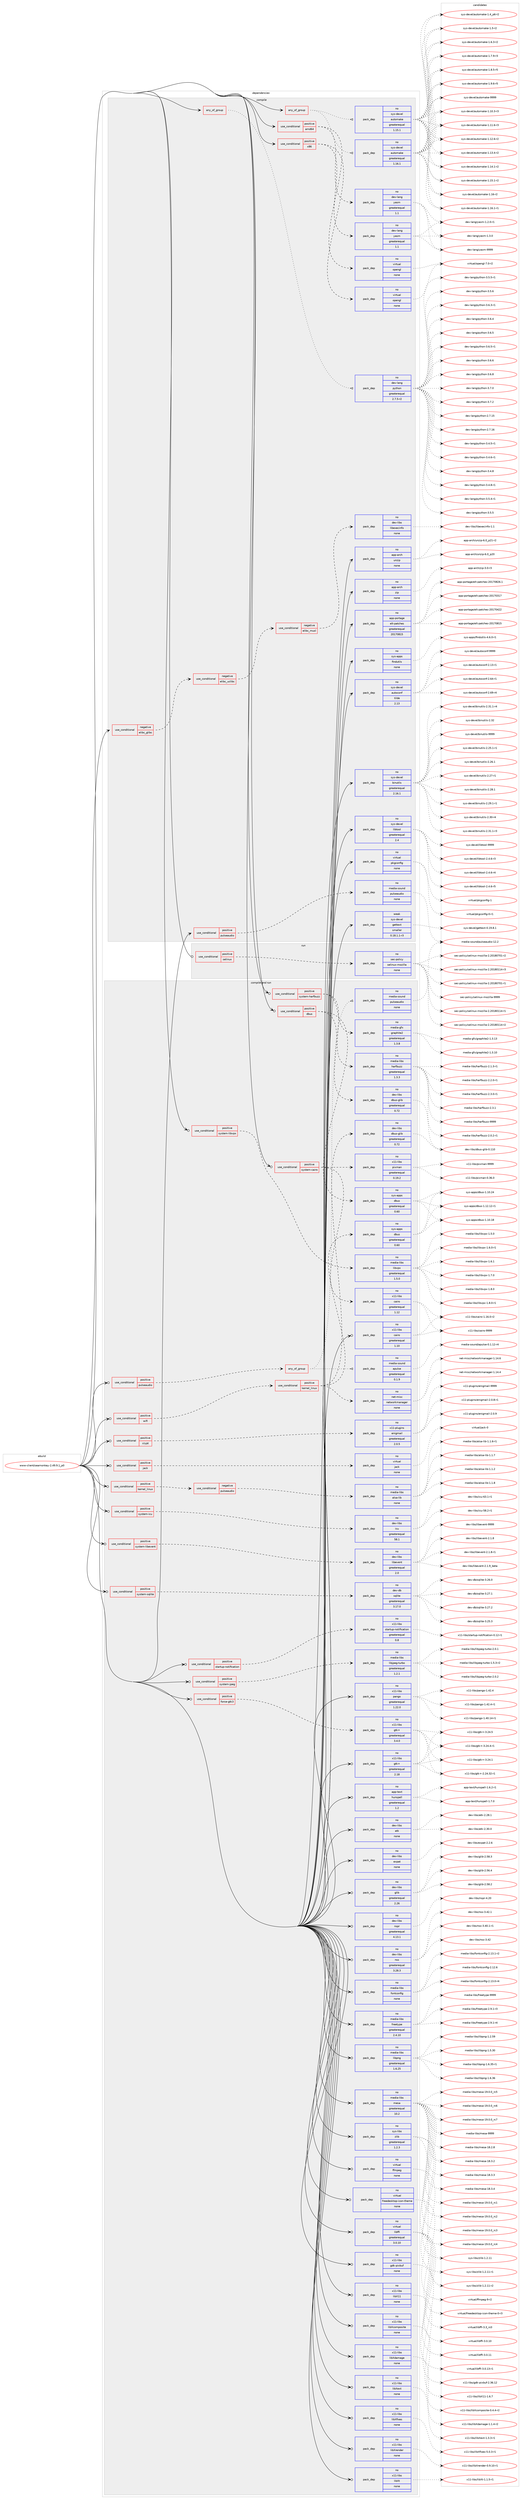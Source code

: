 digraph prolog {

# *************
# Graph options
# *************

newrank=true;
concentrate=true;
compound=true;
graph [rankdir=LR,fontname=Helvetica,fontsize=10,ranksep=1.5];#, ranksep=2.5, nodesep=0.2];
edge  [arrowhead=vee];
node  [fontname=Helvetica,fontsize=10];

# **********
# The ebuild
# **********

subgraph cluster_leftcol {
color=gray;
rank=same;
label=<<i>ebuild</i>>;
id [label="www-client/seamonkey-2.49.9.1_p0", color=red, width=4, href="../www-client/seamonkey-2.49.9.1_p0.svg"];
}

# ****************
# The dependencies
# ****************

subgraph cluster_midcol {
color=gray;
label=<<i>dependencies</i>>;
subgraph cluster_compile {
fillcolor="#eeeeee";
style=filled;
label=<<i>compile</i>>;
subgraph any28266 {
dependency1749612 [label=<<TABLE BORDER="0" CELLBORDER="1" CELLSPACING="0" CELLPADDING="4"><TR><TD CELLPADDING="10">any_of_group</TD></TR></TABLE>>, shape=none, color=red];subgraph pack1256210 {
dependency1749613 [label=<<TABLE BORDER="0" CELLBORDER="1" CELLSPACING="0" CELLPADDING="4" WIDTH="220"><TR><TD ROWSPAN="6" CELLPADDING="30">pack_dep</TD></TR><TR><TD WIDTH="110">no</TD></TR><TR><TD>dev-lang</TD></TR><TR><TD>python</TD></TR><TR><TD>greaterequal</TD></TR><TR><TD>2.7.5-r2</TD></TR></TABLE>>, shape=none, color=blue];
}
dependency1749612:e -> dependency1749613:w [weight=20,style="dotted",arrowhead="oinv"];
}
id:e -> dependency1749612:w [weight=20,style="solid",arrowhead="vee"];
subgraph any28267 {
dependency1749614 [label=<<TABLE BORDER="0" CELLBORDER="1" CELLSPACING="0" CELLPADDING="4"><TR><TD CELLPADDING="10">any_of_group</TD></TR></TABLE>>, shape=none, color=red];subgraph pack1256211 {
dependency1749615 [label=<<TABLE BORDER="0" CELLBORDER="1" CELLSPACING="0" CELLPADDING="4" WIDTH="220"><TR><TD ROWSPAN="6" CELLPADDING="30">pack_dep</TD></TR><TR><TD WIDTH="110">no</TD></TR><TR><TD>sys-devel</TD></TR><TR><TD>automake</TD></TR><TR><TD>greaterequal</TD></TR><TR><TD>1.16.1</TD></TR></TABLE>>, shape=none, color=blue];
}
dependency1749614:e -> dependency1749615:w [weight=20,style="dotted",arrowhead="oinv"];
subgraph pack1256212 {
dependency1749616 [label=<<TABLE BORDER="0" CELLBORDER="1" CELLSPACING="0" CELLPADDING="4" WIDTH="220"><TR><TD ROWSPAN="6" CELLPADDING="30">pack_dep</TD></TR><TR><TD WIDTH="110">no</TD></TR><TR><TD>sys-devel</TD></TR><TR><TD>automake</TD></TR><TR><TD>greaterequal</TD></TR><TR><TD>1.15.1</TD></TR></TABLE>>, shape=none, color=blue];
}
dependency1749614:e -> dependency1749616:w [weight=20,style="dotted",arrowhead="oinv"];
}
id:e -> dependency1749614:w [weight=20,style="solid",arrowhead="vee"];
subgraph cond464141 {
dependency1749617 [label=<<TABLE BORDER="0" CELLBORDER="1" CELLSPACING="0" CELLPADDING="4"><TR><TD ROWSPAN="3" CELLPADDING="10">use_conditional</TD></TR><TR><TD>negative</TD></TR><TR><TD>elibc_glibc</TD></TR></TABLE>>, shape=none, color=red];
subgraph cond464142 {
dependency1749618 [label=<<TABLE BORDER="0" CELLBORDER="1" CELLSPACING="0" CELLPADDING="4"><TR><TD ROWSPAN="3" CELLPADDING="10">use_conditional</TD></TR><TR><TD>negative</TD></TR><TR><TD>elibc_uclibc</TD></TR></TABLE>>, shape=none, color=red];
subgraph cond464143 {
dependency1749619 [label=<<TABLE BORDER="0" CELLBORDER="1" CELLSPACING="0" CELLPADDING="4"><TR><TD ROWSPAN="3" CELLPADDING="10">use_conditional</TD></TR><TR><TD>negative</TD></TR><TR><TD>elibc_musl</TD></TR></TABLE>>, shape=none, color=red];
subgraph pack1256213 {
dependency1749620 [label=<<TABLE BORDER="0" CELLBORDER="1" CELLSPACING="0" CELLPADDING="4" WIDTH="220"><TR><TD ROWSPAN="6" CELLPADDING="30">pack_dep</TD></TR><TR><TD WIDTH="110">no</TD></TR><TR><TD>dev-libs</TD></TR><TR><TD>libexecinfo</TD></TR><TR><TD>none</TD></TR><TR><TD></TD></TR></TABLE>>, shape=none, color=blue];
}
dependency1749619:e -> dependency1749620:w [weight=20,style="dashed",arrowhead="vee"];
}
dependency1749618:e -> dependency1749619:w [weight=20,style="dashed",arrowhead="vee"];
}
dependency1749617:e -> dependency1749618:w [weight=20,style="dashed",arrowhead="vee"];
}
id:e -> dependency1749617:w [weight=20,style="solid",arrowhead="vee"];
subgraph cond464144 {
dependency1749621 [label=<<TABLE BORDER="0" CELLBORDER="1" CELLSPACING="0" CELLPADDING="4"><TR><TD ROWSPAN="3" CELLPADDING="10">use_conditional</TD></TR><TR><TD>positive</TD></TR><TR><TD>amd64</TD></TR></TABLE>>, shape=none, color=red];
subgraph pack1256214 {
dependency1749622 [label=<<TABLE BORDER="0" CELLBORDER="1" CELLSPACING="0" CELLPADDING="4" WIDTH="220"><TR><TD ROWSPAN="6" CELLPADDING="30">pack_dep</TD></TR><TR><TD WIDTH="110">no</TD></TR><TR><TD>dev-lang</TD></TR><TR><TD>yasm</TD></TR><TR><TD>greaterequal</TD></TR><TR><TD>1.1</TD></TR></TABLE>>, shape=none, color=blue];
}
dependency1749621:e -> dependency1749622:w [weight=20,style="dashed",arrowhead="vee"];
subgraph pack1256215 {
dependency1749623 [label=<<TABLE BORDER="0" CELLBORDER="1" CELLSPACING="0" CELLPADDING="4" WIDTH="220"><TR><TD ROWSPAN="6" CELLPADDING="30">pack_dep</TD></TR><TR><TD WIDTH="110">no</TD></TR><TR><TD>virtual</TD></TR><TR><TD>opengl</TD></TR><TR><TD>none</TD></TR><TR><TD></TD></TR></TABLE>>, shape=none, color=blue];
}
dependency1749621:e -> dependency1749623:w [weight=20,style="dashed",arrowhead="vee"];
}
id:e -> dependency1749621:w [weight=20,style="solid",arrowhead="vee"];
subgraph cond464145 {
dependency1749624 [label=<<TABLE BORDER="0" CELLBORDER="1" CELLSPACING="0" CELLPADDING="4"><TR><TD ROWSPAN="3" CELLPADDING="10">use_conditional</TD></TR><TR><TD>positive</TD></TR><TR><TD>pulseaudio</TD></TR></TABLE>>, shape=none, color=red];
subgraph pack1256216 {
dependency1749625 [label=<<TABLE BORDER="0" CELLBORDER="1" CELLSPACING="0" CELLPADDING="4" WIDTH="220"><TR><TD ROWSPAN="6" CELLPADDING="30">pack_dep</TD></TR><TR><TD WIDTH="110">no</TD></TR><TR><TD>media-sound</TD></TR><TR><TD>pulseaudio</TD></TR><TR><TD>none</TD></TR><TR><TD></TD></TR></TABLE>>, shape=none, color=blue];
}
dependency1749624:e -> dependency1749625:w [weight=20,style="dashed",arrowhead="vee"];
}
id:e -> dependency1749624:w [weight=20,style="solid",arrowhead="vee"];
subgraph cond464146 {
dependency1749626 [label=<<TABLE BORDER="0" CELLBORDER="1" CELLSPACING="0" CELLPADDING="4"><TR><TD ROWSPAN="3" CELLPADDING="10">use_conditional</TD></TR><TR><TD>positive</TD></TR><TR><TD>x86</TD></TR></TABLE>>, shape=none, color=red];
subgraph pack1256217 {
dependency1749627 [label=<<TABLE BORDER="0" CELLBORDER="1" CELLSPACING="0" CELLPADDING="4" WIDTH="220"><TR><TD ROWSPAN="6" CELLPADDING="30">pack_dep</TD></TR><TR><TD WIDTH="110">no</TD></TR><TR><TD>dev-lang</TD></TR><TR><TD>yasm</TD></TR><TR><TD>greaterequal</TD></TR><TR><TD>1.1</TD></TR></TABLE>>, shape=none, color=blue];
}
dependency1749626:e -> dependency1749627:w [weight=20,style="dashed",arrowhead="vee"];
subgraph pack1256218 {
dependency1749628 [label=<<TABLE BORDER="0" CELLBORDER="1" CELLSPACING="0" CELLPADDING="4" WIDTH="220"><TR><TD ROWSPAN="6" CELLPADDING="30">pack_dep</TD></TR><TR><TD WIDTH="110">no</TD></TR><TR><TD>virtual</TD></TR><TR><TD>opengl</TD></TR><TR><TD>none</TD></TR><TR><TD></TD></TR></TABLE>>, shape=none, color=blue];
}
dependency1749626:e -> dependency1749628:w [weight=20,style="dashed",arrowhead="vee"];
}
id:e -> dependency1749626:w [weight=20,style="solid",arrowhead="vee"];
subgraph pack1256219 {
dependency1749629 [label=<<TABLE BORDER="0" CELLBORDER="1" CELLSPACING="0" CELLPADDING="4" WIDTH="220"><TR><TD ROWSPAN="6" CELLPADDING="30">pack_dep</TD></TR><TR><TD WIDTH="110">no</TD></TR><TR><TD>app-arch</TD></TR><TR><TD>unzip</TD></TR><TR><TD>none</TD></TR><TR><TD></TD></TR></TABLE>>, shape=none, color=blue];
}
id:e -> dependency1749629:w [weight=20,style="solid",arrowhead="vee"];
subgraph pack1256220 {
dependency1749630 [label=<<TABLE BORDER="0" CELLBORDER="1" CELLSPACING="0" CELLPADDING="4" WIDTH="220"><TR><TD ROWSPAN="6" CELLPADDING="30">pack_dep</TD></TR><TR><TD WIDTH="110">no</TD></TR><TR><TD>app-arch</TD></TR><TR><TD>zip</TD></TR><TR><TD>none</TD></TR><TR><TD></TD></TR></TABLE>>, shape=none, color=blue];
}
id:e -> dependency1749630:w [weight=20,style="solid",arrowhead="vee"];
subgraph pack1256221 {
dependency1749631 [label=<<TABLE BORDER="0" CELLBORDER="1" CELLSPACING="0" CELLPADDING="4" WIDTH="220"><TR><TD ROWSPAN="6" CELLPADDING="30">pack_dep</TD></TR><TR><TD WIDTH="110">no</TD></TR><TR><TD>app-portage</TD></TR><TR><TD>elt-patches</TD></TR><TR><TD>greaterequal</TD></TR><TR><TD>20170815</TD></TR></TABLE>>, shape=none, color=blue];
}
id:e -> dependency1749631:w [weight=20,style="solid",arrowhead="vee"];
subgraph pack1256222 {
dependency1749632 [label=<<TABLE BORDER="0" CELLBORDER="1" CELLSPACING="0" CELLPADDING="4" WIDTH="220"><TR><TD ROWSPAN="6" CELLPADDING="30">pack_dep</TD></TR><TR><TD WIDTH="110">no</TD></TR><TR><TD>sys-apps</TD></TR><TR><TD>findutils</TD></TR><TR><TD>none</TD></TR><TR><TD></TD></TR></TABLE>>, shape=none, color=blue];
}
id:e -> dependency1749632:w [weight=20,style="solid",arrowhead="vee"];
subgraph pack1256223 {
dependency1749633 [label=<<TABLE BORDER="0" CELLBORDER="1" CELLSPACING="0" CELLPADDING="4" WIDTH="220"><TR><TD ROWSPAN="6" CELLPADDING="30">pack_dep</TD></TR><TR><TD WIDTH="110">no</TD></TR><TR><TD>sys-devel</TD></TR><TR><TD>autoconf</TD></TR><TR><TD>tilde</TD></TR><TR><TD>2.13</TD></TR></TABLE>>, shape=none, color=blue];
}
id:e -> dependency1749633:w [weight=20,style="solid",arrowhead="vee"];
subgraph pack1256224 {
dependency1749634 [label=<<TABLE BORDER="0" CELLBORDER="1" CELLSPACING="0" CELLPADDING="4" WIDTH="220"><TR><TD ROWSPAN="6" CELLPADDING="30">pack_dep</TD></TR><TR><TD WIDTH="110">no</TD></TR><TR><TD>sys-devel</TD></TR><TR><TD>binutils</TD></TR><TR><TD>greaterequal</TD></TR><TR><TD>2.16.1</TD></TR></TABLE>>, shape=none, color=blue];
}
id:e -> dependency1749634:w [weight=20,style="solid",arrowhead="vee"];
subgraph pack1256225 {
dependency1749635 [label=<<TABLE BORDER="0" CELLBORDER="1" CELLSPACING="0" CELLPADDING="4" WIDTH="220"><TR><TD ROWSPAN="6" CELLPADDING="30">pack_dep</TD></TR><TR><TD WIDTH="110">no</TD></TR><TR><TD>sys-devel</TD></TR><TR><TD>libtool</TD></TR><TR><TD>greaterequal</TD></TR><TR><TD>2.4</TD></TR></TABLE>>, shape=none, color=blue];
}
id:e -> dependency1749635:w [weight=20,style="solid",arrowhead="vee"];
subgraph pack1256226 {
dependency1749636 [label=<<TABLE BORDER="0" CELLBORDER="1" CELLSPACING="0" CELLPADDING="4" WIDTH="220"><TR><TD ROWSPAN="6" CELLPADDING="30">pack_dep</TD></TR><TR><TD WIDTH="110">no</TD></TR><TR><TD>virtual</TD></TR><TR><TD>pkgconfig</TD></TR><TR><TD>none</TD></TR><TR><TD></TD></TR></TABLE>>, shape=none, color=blue];
}
id:e -> dependency1749636:w [weight=20,style="solid",arrowhead="vee"];
subgraph pack1256227 {
dependency1749637 [label=<<TABLE BORDER="0" CELLBORDER="1" CELLSPACING="0" CELLPADDING="4" WIDTH="220"><TR><TD ROWSPAN="6" CELLPADDING="30">pack_dep</TD></TR><TR><TD WIDTH="110">weak</TD></TR><TR><TD>sys-devel</TD></TR><TR><TD>gettext</TD></TR><TR><TD>smaller</TD></TR><TR><TD>0.18.1.1-r3</TD></TR></TABLE>>, shape=none, color=blue];
}
id:e -> dependency1749637:w [weight=20,style="solid",arrowhead="vee"];
}
subgraph cluster_compileandrun {
fillcolor="#eeeeee";
style=filled;
label=<<i>compile and run</i>>;
subgraph cond464147 {
dependency1749638 [label=<<TABLE BORDER="0" CELLBORDER="1" CELLSPACING="0" CELLPADDING="4"><TR><TD ROWSPAN="3" CELLPADDING="10">use_conditional</TD></TR><TR><TD>positive</TD></TR><TR><TD>crypt</TD></TR></TABLE>>, shape=none, color=red];
subgraph pack1256228 {
dependency1749639 [label=<<TABLE BORDER="0" CELLBORDER="1" CELLSPACING="0" CELLPADDING="4" WIDTH="220"><TR><TD ROWSPAN="6" CELLPADDING="30">pack_dep</TD></TR><TR><TD WIDTH="110">no</TD></TR><TR><TD>x11-plugins</TD></TR><TR><TD>enigmail</TD></TR><TR><TD>greaterequal</TD></TR><TR><TD>2.0.5</TD></TR></TABLE>>, shape=none, color=blue];
}
dependency1749638:e -> dependency1749639:w [weight=20,style="dashed",arrowhead="vee"];
}
id:e -> dependency1749638:w [weight=20,style="solid",arrowhead="odotvee"];
subgraph cond464148 {
dependency1749640 [label=<<TABLE BORDER="0" CELLBORDER="1" CELLSPACING="0" CELLPADDING="4"><TR><TD ROWSPAN="3" CELLPADDING="10">use_conditional</TD></TR><TR><TD>positive</TD></TR><TR><TD>dbus</TD></TR></TABLE>>, shape=none, color=red];
subgraph pack1256229 {
dependency1749641 [label=<<TABLE BORDER="0" CELLBORDER="1" CELLSPACING="0" CELLPADDING="4" WIDTH="220"><TR><TD ROWSPAN="6" CELLPADDING="30">pack_dep</TD></TR><TR><TD WIDTH="110">no</TD></TR><TR><TD>sys-apps</TD></TR><TR><TD>dbus</TD></TR><TR><TD>greaterequal</TD></TR><TR><TD>0.60</TD></TR></TABLE>>, shape=none, color=blue];
}
dependency1749640:e -> dependency1749641:w [weight=20,style="dashed",arrowhead="vee"];
subgraph pack1256230 {
dependency1749642 [label=<<TABLE BORDER="0" CELLBORDER="1" CELLSPACING="0" CELLPADDING="4" WIDTH="220"><TR><TD ROWSPAN="6" CELLPADDING="30">pack_dep</TD></TR><TR><TD WIDTH="110">no</TD></TR><TR><TD>dev-libs</TD></TR><TR><TD>dbus-glib</TD></TR><TR><TD>greaterequal</TD></TR><TR><TD>0.72</TD></TR></TABLE>>, shape=none, color=blue];
}
dependency1749640:e -> dependency1749642:w [weight=20,style="dashed",arrowhead="vee"];
}
id:e -> dependency1749640:w [weight=20,style="solid",arrowhead="odotvee"];
subgraph cond464149 {
dependency1749643 [label=<<TABLE BORDER="0" CELLBORDER="1" CELLSPACING="0" CELLPADDING="4"><TR><TD ROWSPAN="3" CELLPADDING="10">use_conditional</TD></TR><TR><TD>positive</TD></TR><TR><TD>force-gtk3</TD></TR></TABLE>>, shape=none, color=red];
subgraph pack1256231 {
dependency1749644 [label=<<TABLE BORDER="0" CELLBORDER="1" CELLSPACING="0" CELLPADDING="4" WIDTH="220"><TR><TD ROWSPAN="6" CELLPADDING="30">pack_dep</TD></TR><TR><TD WIDTH="110">no</TD></TR><TR><TD>x11-libs</TD></TR><TR><TD>gtk+</TD></TR><TR><TD>greaterequal</TD></TR><TR><TD>3.4.0</TD></TR></TABLE>>, shape=none, color=blue];
}
dependency1749643:e -> dependency1749644:w [weight=20,style="dashed",arrowhead="vee"];
}
id:e -> dependency1749643:w [weight=20,style="solid",arrowhead="odotvee"];
subgraph cond464150 {
dependency1749645 [label=<<TABLE BORDER="0" CELLBORDER="1" CELLSPACING="0" CELLPADDING="4"><TR><TD ROWSPAN="3" CELLPADDING="10">use_conditional</TD></TR><TR><TD>positive</TD></TR><TR><TD>jack</TD></TR></TABLE>>, shape=none, color=red];
subgraph pack1256232 {
dependency1749646 [label=<<TABLE BORDER="0" CELLBORDER="1" CELLSPACING="0" CELLPADDING="4" WIDTH="220"><TR><TD ROWSPAN="6" CELLPADDING="30">pack_dep</TD></TR><TR><TD WIDTH="110">no</TD></TR><TR><TD>virtual</TD></TR><TR><TD>jack</TD></TR><TR><TD>none</TD></TR><TR><TD></TD></TR></TABLE>>, shape=none, color=blue];
}
dependency1749645:e -> dependency1749646:w [weight=20,style="dashed",arrowhead="vee"];
}
id:e -> dependency1749645:w [weight=20,style="solid",arrowhead="odotvee"];
subgraph cond464151 {
dependency1749647 [label=<<TABLE BORDER="0" CELLBORDER="1" CELLSPACING="0" CELLPADDING="4"><TR><TD ROWSPAN="3" CELLPADDING="10">use_conditional</TD></TR><TR><TD>positive</TD></TR><TR><TD>kernel_linux</TD></TR></TABLE>>, shape=none, color=red];
subgraph cond464152 {
dependency1749648 [label=<<TABLE BORDER="0" CELLBORDER="1" CELLSPACING="0" CELLPADDING="4"><TR><TD ROWSPAN="3" CELLPADDING="10">use_conditional</TD></TR><TR><TD>negative</TD></TR><TR><TD>pulseaudio</TD></TR></TABLE>>, shape=none, color=red];
subgraph pack1256233 {
dependency1749649 [label=<<TABLE BORDER="0" CELLBORDER="1" CELLSPACING="0" CELLPADDING="4" WIDTH="220"><TR><TD ROWSPAN="6" CELLPADDING="30">pack_dep</TD></TR><TR><TD WIDTH="110">no</TD></TR><TR><TD>media-libs</TD></TR><TR><TD>alsa-lib</TD></TR><TR><TD>none</TD></TR><TR><TD></TD></TR></TABLE>>, shape=none, color=blue];
}
dependency1749648:e -> dependency1749649:w [weight=20,style="dashed",arrowhead="vee"];
}
dependency1749647:e -> dependency1749648:w [weight=20,style="dashed",arrowhead="vee"];
}
id:e -> dependency1749647:w [weight=20,style="solid",arrowhead="odotvee"];
subgraph cond464153 {
dependency1749650 [label=<<TABLE BORDER="0" CELLBORDER="1" CELLSPACING="0" CELLPADDING="4"><TR><TD ROWSPAN="3" CELLPADDING="10">use_conditional</TD></TR><TR><TD>positive</TD></TR><TR><TD>pulseaudio</TD></TR></TABLE>>, shape=none, color=red];
subgraph any28268 {
dependency1749651 [label=<<TABLE BORDER="0" CELLBORDER="1" CELLSPACING="0" CELLPADDING="4"><TR><TD CELLPADDING="10">any_of_group</TD></TR></TABLE>>, shape=none, color=red];subgraph pack1256234 {
dependency1749652 [label=<<TABLE BORDER="0" CELLBORDER="1" CELLSPACING="0" CELLPADDING="4" WIDTH="220"><TR><TD ROWSPAN="6" CELLPADDING="30">pack_dep</TD></TR><TR><TD WIDTH="110">no</TD></TR><TR><TD>media-sound</TD></TR><TR><TD>pulseaudio</TD></TR><TR><TD>none</TD></TR><TR><TD></TD></TR></TABLE>>, shape=none, color=blue];
}
dependency1749651:e -> dependency1749652:w [weight=20,style="dotted",arrowhead="oinv"];
subgraph pack1256235 {
dependency1749653 [label=<<TABLE BORDER="0" CELLBORDER="1" CELLSPACING="0" CELLPADDING="4" WIDTH="220"><TR><TD ROWSPAN="6" CELLPADDING="30">pack_dep</TD></TR><TR><TD WIDTH="110">no</TD></TR><TR><TD>media-sound</TD></TR><TR><TD>apulse</TD></TR><TR><TD>greaterequal</TD></TR><TR><TD>0.1.9</TD></TR></TABLE>>, shape=none, color=blue];
}
dependency1749651:e -> dependency1749653:w [weight=20,style="dotted",arrowhead="oinv"];
}
dependency1749650:e -> dependency1749651:w [weight=20,style="dashed",arrowhead="vee"];
}
id:e -> dependency1749650:w [weight=20,style="solid",arrowhead="odotvee"];
subgraph cond464154 {
dependency1749654 [label=<<TABLE BORDER="0" CELLBORDER="1" CELLSPACING="0" CELLPADDING="4"><TR><TD ROWSPAN="3" CELLPADDING="10">use_conditional</TD></TR><TR><TD>positive</TD></TR><TR><TD>startup-notification</TD></TR></TABLE>>, shape=none, color=red];
subgraph pack1256236 {
dependency1749655 [label=<<TABLE BORDER="0" CELLBORDER="1" CELLSPACING="0" CELLPADDING="4" WIDTH="220"><TR><TD ROWSPAN="6" CELLPADDING="30">pack_dep</TD></TR><TR><TD WIDTH="110">no</TD></TR><TR><TD>x11-libs</TD></TR><TR><TD>startup-notification</TD></TR><TR><TD>greaterequal</TD></TR><TR><TD>0.8</TD></TR></TABLE>>, shape=none, color=blue];
}
dependency1749654:e -> dependency1749655:w [weight=20,style="dashed",arrowhead="vee"];
}
id:e -> dependency1749654:w [weight=20,style="solid",arrowhead="odotvee"];
subgraph cond464155 {
dependency1749656 [label=<<TABLE BORDER="0" CELLBORDER="1" CELLSPACING="0" CELLPADDING="4"><TR><TD ROWSPAN="3" CELLPADDING="10">use_conditional</TD></TR><TR><TD>positive</TD></TR><TR><TD>system-cairo</TD></TR></TABLE>>, shape=none, color=red];
subgraph pack1256237 {
dependency1749657 [label=<<TABLE BORDER="0" CELLBORDER="1" CELLSPACING="0" CELLPADDING="4" WIDTH="220"><TR><TD ROWSPAN="6" CELLPADDING="30">pack_dep</TD></TR><TR><TD WIDTH="110">no</TD></TR><TR><TD>x11-libs</TD></TR><TR><TD>cairo</TD></TR><TR><TD>greaterequal</TD></TR><TR><TD>1.12</TD></TR></TABLE>>, shape=none, color=blue];
}
dependency1749656:e -> dependency1749657:w [weight=20,style="dashed",arrowhead="vee"];
subgraph pack1256238 {
dependency1749658 [label=<<TABLE BORDER="0" CELLBORDER="1" CELLSPACING="0" CELLPADDING="4" WIDTH="220"><TR><TD ROWSPAN="6" CELLPADDING="30">pack_dep</TD></TR><TR><TD WIDTH="110">no</TD></TR><TR><TD>x11-libs</TD></TR><TR><TD>pixman</TD></TR><TR><TD>greaterequal</TD></TR><TR><TD>0.19.2</TD></TR></TABLE>>, shape=none, color=blue];
}
dependency1749656:e -> dependency1749658:w [weight=20,style="dashed",arrowhead="vee"];
}
id:e -> dependency1749656:w [weight=20,style="solid",arrowhead="odotvee"];
subgraph cond464156 {
dependency1749659 [label=<<TABLE BORDER="0" CELLBORDER="1" CELLSPACING="0" CELLPADDING="4"><TR><TD ROWSPAN="3" CELLPADDING="10">use_conditional</TD></TR><TR><TD>positive</TD></TR><TR><TD>system-harfbuzz</TD></TR></TABLE>>, shape=none, color=red];
subgraph pack1256239 {
dependency1749660 [label=<<TABLE BORDER="0" CELLBORDER="1" CELLSPACING="0" CELLPADDING="4" WIDTH="220"><TR><TD ROWSPAN="6" CELLPADDING="30">pack_dep</TD></TR><TR><TD WIDTH="110">no</TD></TR><TR><TD>media-libs</TD></TR><TR><TD>harfbuzz</TD></TR><TR><TD>greaterequal</TD></TR><TR><TD>1.3.3</TD></TR></TABLE>>, shape=none, color=blue];
}
dependency1749659:e -> dependency1749660:w [weight=20,style="dashed",arrowhead="vee"];
subgraph pack1256240 {
dependency1749661 [label=<<TABLE BORDER="0" CELLBORDER="1" CELLSPACING="0" CELLPADDING="4" WIDTH="220"><TR><TD ROWSPAN="6" CELLPADDING="30">pack_dep</TD></TR><TR><TD WIDTH="110">no</TD></TR><TR><TD>media-gfx</TD></TR><TR><TD>graphite2</TD></TR><TR><TD>greaterequal</TD></TR><TR><TD>1.3.8</TD></TR></TABLE>>, shape=none, color=blue];
}
dependency1749659:e -> dependency1749661:w [weight=20,style="dashed",arrowhead="vee"];
}
id:e -> dependency1749659:w [weight=20,style="solid",arrowhead="odotvee"];
subgraph cond464157 {
dependency1749662 [label=<<TABLE BORDER="0" CELLBORDER="1" CELLSPACING="0" CELLPADDING="4"><TR><TD ROWSPAN="3" CELLPADDING="10">use_conditional</TD></TR><TR><TD>positive</TD></TR><TR><TD>system-icu</TD></TR></TABLE>>, shape=none, color=red];
subgraph pack1256241 {
dependency1749663 [label=<<TABLE BORDER="0" CELLBORDER="1" CELLSPACING="0" CELLPADDING="4" WIDTH="220"><TR><TD ROWSPAN="6" CELLPADDING="30">pack_dep</TD></TR><TR><TD WIDTH="110">no</TD></TR><TR><TD>dev-libs</TD></TR><TR><TD>icu</TD></TR><TR><TD>greaterequal</TD></TR><TR><TD>58.1</TD></TR></TABLE>>, shape=none, color=blue];
}
dependency1749662:e -> dependency1749663:w [weight=20,style="dashed",arrowhead="vee"];
}
id:e -> dependency1749662:w [weight=20,style="solid",arrowhead="odotvee"];
subgraph cond464158 {
dependency1749664 [label=<<TABLE BORDER="0" CELLBORDER="1" CELLSPACING="0" CELLPADDING="4"><TR><TD ROWSPAN="3" CELLPADDING="10">use_conditional</TD></TR><TR><TD>positive</TD></TR><TR><TD>system-jpeg</TD></TR></TABLE>>, shape=none, color=red];
subgraph pack1256242 {
dependency1749665 [label=<<TABLE BORDER="0" CELLBORDER="1" CELLSPACING="0" CELLPADDING="4" WIDTH="220"><TR><TD ROWSPAN="6" CELLPADDING="30">pack_dep</TD></TR><TR><TD WIDTH="110">no</TD></TR><TR><TD>media-libs</TD></TR><TR><TD>libjpeg-turbo</TD></TR><TR><TD>greaterequal</TD></TR><TR><TD>1.2.1</TD></TR></TABLE>>, shape=none, color=blue];
}
dependency1749664:e -> dependency1749665:w [weight=20,style="dashed",arrowhead="vee"];
}
id:e -> dependency1749664:w [weight=20,style="solid",arrowhead="odotvee"];
subgraph cond464159 {
dependency1749666 [label=<<TABLE BORDER="0" CELLBORDER="1" CELLSPACING="0" CELLPADDING="4"><TR><TD ROWSPAN="3" CELLPADDING="10">use_conditional</TD></TR><TR><TD>positive</TD></TR><TR><TD>system-libevent</TD></TR></TABLE>>, shape=none, color=red];
subgraph pack1256243 {
dependency1749667 [label=<<TABLE BORDER="0" CELLBORDER="1" CELLSPACING="0" CELLPADDING="4" WIDTH="220"><TR><TD ROWSPAN="6" CELLPADDING="30">pack_dep</TD></TR><TR><TD WIDTH="110">no</TD></TR><TR><TD>dev-libs</TD></TR><TR><TD>libevent</TD></TR><TR><TD>greaterequal</TD></TR><TR><TD>2.0</TD></TR></TABLE>>, shape=none, color=blue];
}
dependency1749666:e -> dependency1749667:w [weight=20,style="dashed",arrowhead="vee"];
}
id:e -> dependency1749666:w [weight=20,style="solid",arrowhead="odotvee"];
subgraph cond464160 {
dependency1749668 [label=<<TABLE BORDER="0" CELLBORDER="1" CELLSPACING="0" CELLPADDING="4"><TR><TD ROWSPAN="3" CELLPADDING="10">use_conditional</TD></TR><TR><TD>positive</TD></TR><TR><TD>system-libvpx</TD></TR></TABLE>>, shape=none, color=red];
subgraph pack1256244 {
dependency1749669 [label=<<TABLE BORDER="0" CELLBORDER="1" CELLSPACING="0" CELLPADDING="4" WIDTH="220"><TR><TD ROWSPAN="6" CELLPADDING="30">pack_dep</TD></TR><TR><TD WIDTH="110">no</TD></TR><TR><TD>media-libs</TD></TR><TR><TD>libvpx</TD></TR><TR><TD>greaterequal</TD></TR><TR><TD>1.5.0</TD></TR></TABLE>>, shape=none, color=blue];
}
dependency1749668:e -> dependency1749669:w [weight=20,style="dashed",arrowhead="vee"];
}
id:e -> dependency1749668:w [weight=20,style="solid",arrowhead="odotvee"];
subgraph cond464161 {
dependency1749670 [label=<<TABLE BORDER="0" CELLBORDER="1" CELLSPACING="0" CELLPADDING="4"><TR><TD ROWSPAN="3" CELLPADDING="10">use_conditional</TD></TR><TR><TD>positive</TD></TR><TR><TD>system-sqlite</TD></TR></TABLE>>, shape=none, color=red];
subgraph pack1256245 {
dependency1749671 [label=<<TABLE BORDER="0" CELLBORDER="1" CELLSPACING="0" CELLPADDING="4" WIDTH="220"><TR><TD ROWSPAN="6" CELLPADDING="30">pack_dep</TD></TR><TR><TD WIDTH="110">no</TD></TR><TR><TD>dev-db</TD></TR><TR><TD>sqlite</TD></TR><TR><TD>greaterequal</TD></TR><TR><TD>3.17.0</TD></TR></TABLE>>, shape=none, color=blue];
}
dependency1749670:e -> dependency1749671:w [weight=20,style="dashed",arrowhead="vee"];
}
id:e -> dependency1749670:w [weight=20,style="solid",arrowhead="odotvee"];
subgraph cond464162 {
dependency1749672 [label=<<TABLE BORDER="0" CELLBORDER="1" CELLSPACING="0" CELLPADDING="4"><TR><TD ROWSPAN="3" CELLPADDING="10">use_conditional</TD></TR><TR><TD>positive</TD></TR><TR><TD>wifi</TD></TR></TABLE>>, shape=none, color=red];
subgraph cond464163 {
dependency1749673 [label=<<TABLE BORDER="0" CELLBORDER="1" CELLSPACING="0" CELLPADDING="4"><TR><TD ROWSPAN="3" CELLPADDING="10">use_conditional</TD></TR><TR><TD>positive</TD></TR><TR><TD>kernel_linux</TD></TR></TABLE>>, shape=none, color=red];
subgraph pack1256246 {
dependency1749674 [label=<<TABLE BORDER="0" CELLBORDER="1" CELLSPACING="0" CELLPADDING="4" WIDTH="220"><TR><TD ROWSPAN="6" CELLPADDING="30">pack_dep</TD></TR><TR><TD WIDTH="110">no</TD></TR><TR><TD>sys-apps</TD></TR><TR><TD>dbus</TD></TR><TR><TD>greaterequal</TD></TR><TR><TD>0.60</TD></TR></TABLE>>, shape=none, color=blue];
}
dependency1749673:e -> dependency1749674:w [weight=20,style="dashed",arrowhead="vee"];
subgraph pack1256247 {
dependency1749675 [label=<<TABLE BORDER="0" CELLBORDER="1" CELLSPACING="0" CELLPADDING="4" WIDTH="220"><TR><TD ROWSPAN="6" CELLPADDING="30">pack_dep</TD></TR><TR><TD WIDTH="110">no</TD></TR><TR><TD>dev-libs</TD></TR><TR><TD>dbus-glib</TD></TR><TR><TD>greaterequal</TD></TR><TR><TD>0.72</TD></TR></TABLE>>, shape=none, color=blue];
}
dependency1749673:e -> dependency1749675:w [weight=20,style="dashed",arrowhead="vee"];
subgraph pack1256248 {
dependency1749676 [label=<<TABLE BORDER="0" CELLBORDER="1" CELLSPACING="0" CELLPADDING="4" WIDTH="220"><TR><TD ROWSPAN="6" CELLPADDING="30">pack_dep</TD></TR><TR><TD WIDTH="110">no</TD></TR><TR><TD>net-misc</TD></TR><TR><TD>networkmanager</TD></TR><TR><TD>none</TD></TR><TR><TD></TD></TR></TABLE>>, shape=none, color=blue];
}
dependency1749673:e -> dependency1749676:w [weight=20,style="dashed",arrowhead="vee"];
}
dependency1749672:e -> dependency1749673:w [weight=20,style="dashed",arrowhead="vee"];
}
id:e -> dependency1749672:w [weight=20,style="solid",arrowhead="odotvee"];
subgraph pack1256249 {
dependency1749677 [label=<<TABLE BORDER="0" CELLBORDER="1" CELLSPACING="0" CELLPADDING="4" WIDTH="220"><TR><TD ROWSPAN="6" CELLPADDING="30">pack_dep</TD></TR><TR><TD WIDTH="110">no</TD></TR><TR><TD>app-text</TD></TR><TR><TD>hunspell</TD></TR><TR><TD>greaterequal</TD></TR><TR><TD>1.2</TD></TR></TABLE>>, shape=none, color=blue];
}
id:e -> dependency1749677:w [weight=20,style="solid",arrowhead="odotvee"];
subgraph pack1256250 {
dependency1749678 [label=<<TABLE BORDER="0" CELLBORDER="1" CELLSPACING="0" CELLPADDING="4" WIDTH="220"><TR><TD ROWSPAN="6" CELLPADDING="30">pack_dep</TD></TR><TR><TD WIDTH="110">no</TD></TR><TR><TD>dev-libs</TD></TR><TR><TD>atk</TD></TR><TR><TD>none</TD></TR><TR><TD></TD></TR></TABLE>>, shape=none, color=blue];
}
id:e -> dependency1749678:w [weight=20,style="solid",arrowhead="odotvee"];
subgraph pack1256251 {
dependency1749679 [label=<<TABLE BORDER="0" CELLBORDER="1" CELLSPACING="0" CELLPADDING="4" WIDTH="220"><TR><TD ROWSPAN="6" CELLPADDING="30">pack_dep</TD></TR><TR><TD WIDTH="110">no</TD></TR><TR><TD>dev-libs</TD></TR><TR><TD>expat</TD></TR><TR><TD>none</TD></TR><TR><TD></TD></TR></TABLE>>, shape=none, color=blue];
}
id:e -> dependency1749679:w [weight=20,style="solid",arrowhead="odotvee"];
subgraph pack1256252 {
dependency1749680 [label=<<TABLE BORDER="0" CELLBORDER="1" CELLSPACING="0" CELLPADDING="4" WIDTH="220"><TR><TD ROWSPAN="6" CELLPADDING="30">pack_dep</TD></TR><TR><TD WIDTH="110">no</TD></TR><TR><TD>dev-libs</TD></TR><TR><TD>glib</TD></TR><TR><TD>greaterequal</TD></TR><TR><TD>2.26</TD></TR></TABLE>>, shape=none, color=blue];
}
id:e -> dependency1749680:w [weight=20,style="solid",arrowhead="odotvee"];
subgraph pack1256253 {
dependency1749681 [label=<<TABLE BORDER="0" CELLBORDER="1" CELLSPACING="0" CELLPADDING="4" WIDTH="220"><TR><TD ROWSPAN="6" CELLPADDING="30">pack_dep</TD></TR><TR><TD WIDTH="110">no</TD></TR><TR><TD>dev-libs</TD></TR><TR><TD>nspr</TD></TR><TR><TD>greaterequal</TD></TR><TR><TD>4.13.1</TD></TR></TABLE>>, shape=none, color=blue];
}
id:e -> dependency1749681:w [weight=20,style="solid",arrowhead="odotvee"];
subgraph pack1256254 {
dependency1749682 [label=<<TABLE BORDER="0" CELLBORDER="1" CELLSPACING="0" CELLPADDING="4" WIDTH="220"><TR><TD ROWSPAN="6" CELLPADDING="30">pack_dep</TD></TR><TR><TD WIDTH="110">no</TD></TR><TR><TD>dev-libs</TD></TR><TR><TD>nss</TD></TR><TR><TD>greaterequal</TD></TR><TR><TD>3.28.3</TD></TR></TABLE>>, shape=none, color=blue];
}
id:e -> dependency1749682:w [weight=20,style="solid",arrowhead="odotvee"];
subgraph pack1256255 {
dependency1749683 [label=<<TABLE BORDER="0" CELLBORDER="1" CELLSPACING="0" CELLPADDING="4" WIDTH="220"><TR><TD ROWSPAN="6" CELLPADDING="30">pack_dep</TD></TR><TR><TD WIDTH="110">no</TD></TR><TR><TD>media-libs</TD></TR><TR><TD>fontconfig</TD></TR><TR><TD>none</TD></TR><TR><TD></TD></TR></TABLE>>, shape=none, color=blue];
}
id:e -> dependency1749683:w [weight=20,style="solid",arrowhead="odotvee"];
subgraph pack1256256 {
dependency1749684 [label=<<TABLE BORDER="0" CELLBORDER="1" CELLSPACING="0" CELLPADDING="4" WIDTH="220"><TR><TD ROWSPAN="6" CELLPADDING="30">pack_dep</TD></TR><TR><TD WIDTH="110">no</TD></TR><TR><TD>media-libs</TD></TR><TR><TD>freetype</TD></TR><TR><TD>greaterequal</TD></TR><TR><TD>2.4.10</TD></TR></TABLE>>, shape=none, color=blue];
}
id:e -> dependency1749684:w [weight=20,style="solid",arrowhead="odotvee"];
subgraph pack1256257 {
dependency1749685 [label=<<TABLE BORDER="0" CELLBORDER="1" CELLSPACING="0" CELLPADDING="4" WIDTH="220"><TR><TD ROWSPAN="6" CELLPADDING="30">pack_dep</TD></TR><TR><TD WIDTH="110">no</TD></TR><TR><TD>media-libs</TD></TR><TR><TD>libpng</TD></TR><TR><TD>greaterequal</TD></TR><TR><TD>1.6.25</TD></TR></TABLE>>, shape=none, color=blue];
}
id:e -> dependency1749685:w [weight=20,style="solid",arrowhead="odotvee"];
subgraph pack1256258 {
dependency1749686 [label=<<TABLE BORDER="0" CELLBORDER="1" CELLSPACING="0" CELLPADDING="4" WIDTH="220"><TR><TD ROWSPAN="6" CELLPADDING="30">pack_dep</TD></TR><TR><TD WIDTH="110">no</TD></TR><TR><TD>media-libs</TD></TR><TR><TD>mesa</TD></TR><TR><TD>greaterequal</TD></TR><TR><TD>10.2</TD></TR></TABLE>>, shape=none, color=blue];
}
id:e -> dependency1749686:w [weight=20,style="solid",arrowhead="odotvee"];
subgraph pack1256259 {
dependency1749687 [label=<<TABLE BORDER="0" CELLBORDER="1" CELLSPACING="0" CELLPADDING="4" WIDTH="220"><TR><TD ROWSPAN="6" CELLPADDING="30">pack_dep</TD></TR><TR><TD WIDTH="110">no</TD></TR><TR><TD>sys-libs</TD></TR><TR><TD>zlib</TD></TR><TR><TD>greaterequal</TD></TR><TR><TD>1.2.3</TD></TR></TABLE>>, shape=none, color=blue];
}
id:e -> dependency1749687:w [weight=20,style="solid",arrowhead="odotvee"];
subgraph pack1256260 {
dependency1749688 [label=<<TABLE BORDER="0" CELLBORDER="1" CELLSPACING="0" CELLPADDING="4" WIDTH="220"><TR><TD ROWSPAN="6" CELLPADDING="30">pack_dep</TD></TR><TR><TD WIDTH="110">no</TD></TR><TR><TD>virtual</TD></TR><TR><TD>ffmpeg</TD></TR><TR><TD>none</TD></TR><TR><TD></TD></TR></TABLE>>, shape=none, color=blue];
}
id:e -> dependency1749688:w [weight=20,style="solid",arrowhead="odotvee"];
subgraph pack1256261 {
dependency1749689 [label=<<TABLE BORDER="0" CELLBORDER="1" CELLSPACING="0" CELLPADDING="4" WIDTH="220"><TR><TD ROWSPAN="6" CELLPADDING="30">pack_dep</TD></TR><TR><TD WIDTH="110">no</TD></TR><TR><TD>virtual</TD></TR><TR><TD>freedesktop-icon-theme</TD></TR><TR><TD>none</TD></TR><TR><TD></TD></TR></TABLE>>, shape=none, color=blue];
}
id:e -> dependency1749689:w [weight=20,style="solid",arrowhead="odotvee"];
subgraph pack1256262 {
dependency1749690 [label=<<TABLE BORDER="0" CELLBORDER="1" CELLSPACING="0" CELLPADDING="4" WIDTH="220"><TR><TD ROWSPAN="6" CELLPADDING="30">pack_dep</TD></TR><TR><TD WIDTH="110">no</TD></TR><TR><TD>virtual</TD></TR><TR><TD>libffi</TD></TR><TR><TD>greaterequal</TD></TR><TR><TD>3.0.10</TD></TR></TABLE>>, shape=none, color=blue];
}
id:e -> dependency1749690:w [weight=20,style="solid",arrowhead="odotvee"];
subgraph pack1256263 {
dependency1749691 [label=<<TABLE BORDER="0" CELLBORDER="1" CELLSPACING="0" CELLPADDING="4" WIDTH="220"><TR><TD ROWSPAN="6" CELLPADDING="30">pack_dep</TD></TR><TR><TD WIDTH="110">no</TD></TR><TR><TD>x11-libs</TD></TR><TR><TD>cairo</TD></TR><TR><TD>greaterequal</TD></TR><TR><TD>1.10</TD></TR></TABLE>>, shape=none, color=blue];
}
id:e -> dependency1749691:w [weight=20,style="solid",arrowhead="odotvee"];
subgraph pack1256264 {
dependency1749692 [label=<<TABLE BORDER="0" CELLBORDER="1" CELLSPACING="0" CELLPADDING="4" WIDTH="220"><TR><TD ROWSPAN="6" CELLPADDING="30">pack_dep</TD></TR><TR><TD WIDTH="110">no</TD></TR><TR><TD>x11-libs</TD></TR><TR><TD>gdk-pixbuf</TD></TR><TR><TD>none</TD></TR><TR><TD></TD></TR></TABLE>>, shape=none, color=blue];
}
id:e -> dependency1749692:w [weight=20,style="solid",arrowhead="odotvee"];
subgraph pack1256265 {
dependency1749693 [label=<<TABLE BORDER="0" CELLBORDER="1" CELLSPACING="0" CELLPADDING="4" WIDTH="220"><TR><TD ROWSPAN="6" CELLPADDING="30">pack_dep</TD></TR><TR><TD WIDTH="110">no</TD></TR><TR><TD>x11-libs</TD></TR><TR><TD>gtk+</TD></TR><TR><TD>greaterequal</TD></TR><TR><TD>2.18</TD></TR></TABLE>>, shape=none, color=blue];
}
id:e -> dependency1749693:w [weight=20,style="solid",arrowhead="odotvee"];
subgraph pack1256266 {
dependency1749694 [label=<<TABLE BORDER="0" CELLBORDER="1" CELLSPACING="0" CELLPADDING="4" WIDTH="220"><TR><TD ROWSPAN="6" CELLPADDING="30">pack_dep</TD></TR><TR><TD WIDTH="110">no</TD></TR><TR><TD>x11-libs</TD></TR><TR><TD>libX11</TD></TR><TR><TD>none</TD></TR><TR><TD></TD></TR></TABLE>>, shape=none, color=blue];
}
id:e -> dependency1749694:w [weight=20,style="solid",arrowhead="odotvee"];
subgraph pack1256267 {
dependency1749695 [label=<<TABLE BORDER="0" CELLBORDER="1" CELLSPACING="0" CELLPADDING="4" WIDTH="220"><TR><TD ROWSPAN="6" CELLPADDING="30">pack_dep</TD></TR><TR><TD WIDTH="110">no</TD></TR><TR><TD>x11-libs</TD></TR><TR><TD>libXcomposite</TD></TR><TR><TD>none</TD></TR><TR><TD></TD></TR></TABLE>>, shape=none, color=blue];
}
id:e -> dependency1749695:w [weight=20,style="solid",arrowhead="odotvee"];
subgraph pack1256268 {
dependency1749696 [label=<<TABLE BORDER="0" CELLBORDER="1" CELLSPACING="0" CELLPADDING="4" WIDTH="220"><TR><TD ROWSPAN="6" CELLPADDING="30">pack_dep</TD></TR><TR><TD WIDTH="110">no</TD></TR><TR><TD>x11-libs</TD></TR><TR><TD>libXdamage</TD></TR><TR><TD>none</TD></TR><TR><TD></TD></TR></TABLE>>, shape=none, color=blue];
}
id:e -> dependency1749696:w [weight=20,style="solid",arrowhead="odotvee"];
subgraph pack1256269 {
dependency1749697 [label=<<TABLE BORDER="0" CELLBORDER="1" CELLSPACING="0" CELLPADDING="4" WIDTH="220"><TR><TD ROWSPAN="6" CELLPADDING="30">pack_dep</TD></TR><TR><TD WIDTH="110">no</TD></TR><TR><TD>x11-libs</TD></TR><TR><TD>libXext</TD></TR><TR><TD>none</TD></TR><TR><TD></TD></TR></TABLE>>, shape=none, color=blue];
}
id:e -> dependency1749697:w [weight=20,style="solid",arrowhead="odotvee"];
subgraph pack1256270 {
dependency1749698 [label=<<TABLE BORDER="0" CELLBORDER="1" CELLSPACING="0" CELLPADDING="4" WIDTH="220"><TR><TD ROWSPAN="6" CELLPADDING="30">pack_dep</TD></TR><TR><TD WIDTH="110">no</TD></TR><TR><TD>x11-libs</TD></TR><TR><TD>libXfixes</TD></TR><TR><TD>none</TD></TR><TR><TD></TD></TR></TABLE>>, shape=none, color=blue];
}
id:e -> dependency1749698:w [weight=20,style="solid",arrowhead="odotvee"];
subgraph pack1256271 {
dependency1749699 [label=<<TABLE BORDER="0" CELLBORDER="1" CELLSPACING="0" CELLPADDING="4" WIDTH="220"><TR><TD ROWSPAN="6" CELLPADDING="30">pack_dep</TD></TR><TR><TD WIDTH="110">no</TD></TR><TR><TD>x11-libs</TD></TR><TR><TD>libXrender</TD></TR><TR><TD>none</TD></TR><TR><TD></TD></TR></TABLE>>, shape=none, color=blue];
}
id:e -> dependency1749699:w [weight=20,style="solid",arrowhead="odotvee"];
subgraph pack1256272 {
dependency1749700 [label=<<TABLE BORDER="0" CELLBORDER="1" CELLSPACING="0" CELLPADDING="4" WIDTH="220"><TR><TD ROWSPAN="6" CELLPADDING="30">pack_dep</TD></TR><TR><TD WIDTH="110">no</TD></TR><TR><TD>x11-libs</TD></TR><TR><TD>libXt</TD></TR><TR><TD>none</TD></TR><TR><TD></TD></TR></TABLE>>, shape=none, color=blue];
}
id:e -> dependency1749700:w [weight=20,style="solid",arrowhead="odotvee"];
subgraph pack1256273 {
dependency1749701 [label=<<TABLE BORDER="0" CELLBORDER="1" CELLSPACING="0" CELLPADDING="4" WIDTH="220"><TR><TD ROWSPAN="6" CELLPADDING="30">pack_dep</TD></TR><TR><TD WIDTH="110">no</TD></TR><TR><TD>x11-libs</TD></TR><TR><TD>pango</TD></TR><TR><TD>greaterequal</TD></TR><TR><TD>1.22.0</TD></TR></TABLE>>, shape=none, color=blue];
}
id:e -> dependency1749701:w [weight=20,style="solid",arrowhead="odotvee"];
}
subgraph cluster_run {
fillcolor="#eeeeee";
style=filled;
label=<<i>run</i>>;
subgraph cond464164 {
dependency1749702 [label=<<TABLE BORDER="0" CELLBORDER="1" CELLSPACING="0" CELLPADDING="4"><TR><TD ROWSPAN="3" CELLPADDING="10">use_conditional</TD></TR><TR><TD>positive</TD></TR><TR><TD>selinux</TD></TR></TABLE>>, shape=none, color=red];
subgraph pack1256274 {
dependency1749703 [label=<<TABLE BORDER="0" CELLBORDER="1" CELLSPACING="0" CELLPADDING="4" WIDTH="220"><TR><TD ROWSPAN="6" CELLPADDING="30">pack_dep</TD></TR><TR><TD WIDTH="110">no</TD></TR><TR><TD>sec-policy</TD></TR><TR><TD>selinux-mozilla</TD></TR><TR><TD>none</TD></TR><TR><TD></TD></TR></TABLE>>, shape=none, color=blue];
}
dependency1749702:e -> dependency1749703:w [weight=20,style="dashed",arrowhead="vee"];
}
id:e -> dependency1749702:w [weight=20,style="solid",arrowhead="odot"];
}
}

# **************
# The candidates
# **************

subgraph cluster_choices {
rank=same;
color=gray;
label=<<i>candidates</i>>;

subgraph choice1256210 {
color=black;
nodesep=1;
choice10010111845108971101034711212111610411111045504655464953 [label="dev-lang/python-2.7.15", color=red, width=4,href="../dev-lang/python-2.7.15.svg"];
choice10010111845108971101034711212111610411111045504655464954 [label="dev-lang/python-2.7.16", color=red, width=4,href="../dev-lang/python-2.7.16.svg"];
choice1001011184510897110103471121211161041111104551465246534511449 [label="dev-lang/python-3.4.5-r1", color=red, width=4,href="../dev-lang/python-3.4.5-r1.svg"];
choice1001011184510897110103471121211161041111104551465246544511449 [label="dev-lang/python-3.4.6-r1", color=red, width=4,href="../dev-lang/python-3.4.6-r1.svg"];
choice100101118451089711010347112121116104111110455146524656 [label="dev-lang/python-3.4.8", color=red, width=4,href="../dev-lang/python-3.4.8.svg"];
choice1001011184510897110103471121211161041111104551465246564511449 [label="dev-lang/python-3.4.8-r1", color=red, width=4,href="../dev-lang/python-3.4.8-r1.svg"];
choice1001011184510897110103471121211161041111104551465346524511449 [label="dev-lang/python-3.5.4-r1", color=red, width=4,href="../dev-lang/python-3.5.4-r1.svg"];
choice100101118451089711010347112121116104111110455146534653 [label="dev-lang/python-3.5.5", color=red, width=4,href="../dev-lang/python-3.5.5.svg"];
choice1001011184510897110103471121211161041111104551465346534511449 [label="dev-lang/python-3.5.5-r1", color=red, width=4,href="../dev-lang/python-3.5.5-r1.svg"];
choice100101118451089711010347112121116104111110455146534654 [label="dev-lang/python-3.5.6", color=red, width=4,href="../dev-lang/python-3.5.6.svg"];
choice1001011184510897110103471121211161041111104551465446514511449 [label="dev-lang/python-3.6.3-r1", color=red, width=4,href="../dev-lang/python-3.6.3-r1.svg"];
choice100101118451089711010347112121116104111110455146544652 [label="dev-lang/python-3.6.4", color=red, width=4,href="../dev-lang/python-3.6.4.svg"];
choice100101118451089711010347112121116104111110455146544653 [label="dev-lang/python-3.6.5", color=red, width=4,href="../dev-lang/python-3.6.5.svg"];
choice1001011184510897110103471121211161041111104551465446534511449 [label="dev-lang/python-3.6.5-r1", color=red, width=4,href="../dev-lang/python-3.6.5-r1.svg"];
choice100101118451089711010347112121116104111110455146544654 [label="dev-lang/python-3.6.6", color=red, width=4,href="../dev-lang/python-3.6.6.svg"];
choice100101118451089711010347112121116104111110455146544656 [label="dev-lang/python-3.6.8", color=red, width=4,href="../dev-lang/python-3.6.8.svg"];
choice100101118451089711010347112121116104111110455146554648 [label="dev-lang/python-3.7.0", color=red, width=4,href="../dev-lang/python-3.7.0.svg"];
choice100101118451089711010347112121116104111110455146554650 [label="dev-lang/python-3.7.2", color=red, width=4,href="../dev-lang/python-3.7.2.svg"];
dependency1749613:e -> choice10010111845108971101034711212111610411111045504655464953:w [style=dotted,weight="100"];
dependency1749613:e -> choice10010111845108971101034711212111610411111045504655464954:w [style=dotted,weight="100"];
dependency1749613:e -> choice1001011184510897110103471121211161041111104551465246534511449:w [style=dotted,weight="100"];
dependency1749613:e -> choice1001011184510897110103471121211161041111104551465246544511449:w [style=dotted,weight="100"];
dependency1749613:e -> choice100101118451089711010347112121116104111110455146524656:w [style=dotted,weight="100"];
dependency1749613:e -> choice1001011184510897110103471121211161041111104551465246564511449:w [style=dotted,weight="100"];
dependency1749613:e -> choice1001011184510897110103471121211161041111104551465346524511449:w [style=dotted,weight="100"];
dependency1749613:e -> choice100101118451089711010347112121116104111110455146534653:w [style=dotted,weight="100"];
dependency1749613:e -> choice1001011184510897110103471121211161041111104551465346534511449:w [style=dotted,weight="100"];
dependency1749613:e -> choice100101118451089711010347112121116104111110455146534654:w [style=dotted,weight="100"];
dependency1749613:e -> choice1001011184510897110103471121211161041111104551465446514511449:w [style=dotted,weight="100"];
dependency1749613:e -> choice100101118451089711010347112121116104111110455146544652:w [style=dotted,weight="100"];
dependency1749613:e -> choice100101118451089711010347112121116104111110455146544653:w [style=dotted,weight="100"];
dependency1749613:e -> choice1001011184510897110103471121211161041111104551465446534511449:w [style=dotted,weight="100"];
dependency1749613:e -> choice100101118451089711010347112121116104111110455146544654:w [style=dotted,weight="100"];
dependency1749613:e -> choice100101118451089711010347112121116104111110455146544656:w [style=dotted,weight="100"];
dependency1749613:e -> choice100101118451089711010347112121116104111110455146554648:w [style=dotted,weight="100"];
dependency1749613:e -> choice100101118451089711010347112121116104111110455146554650:w [style=dotted,weight="100"];
}
subgraph choice1256211 {
color=black;
nodesep=1;
choice11512111545100101118101108479711711611110997107101454946494846514511451 [label="sys-devel/automake-1.10.3-r3", color=red, width=4,href="../sys-devel/automake-1.10.3-r3.svg"];
choice11512111545100101118101108479711711611110997107101454946494946544511451 [label="sys-devel/automake-1.11.6-r3", color=red, width=4,href="../sys-devel/automake-1.11.6-r3.svg"];
choice11512111545100101118101108479711711611110997107101454946495046544511450 [label="sys-devel/automake-1.12.6-r2", color=red, width=4,href="../sys-devel/automake-1.12.6-r2.svg"];
choice11512111545100101118101108479711711611110997107101454946495146524511450 [label="sys-devel/automake-1.13.4-r2", color=red, width=4,href="../sys-devel/automake-1.13.4-r2.svg"];
choice11512111545100101118101108479711711611110997107101454946495246494511450 [label="sys-devel/automake-1.14.1-r2", color=red, width=4,href="../sys-devel/automake-1.14.1-r2.svg"];
choice11512111545100101118101108479711711611110997107101454946495346494511450 [label="sys-devel/automake-1.15.1-r2", color=red, width=4,href="../sys-devel/automake-1.15.1-r2.svg"];
choice1151211154510010111810110847971171161111099710710145494649544511450 [label="sys-devel/automake-1.16-r2", color=red, width=4,href="../sys-devel/automake-1.16-r2.svg"];
choice11512111545100101118101108479711711611110997107101454946495446494511449 [label="sys-devel/automake-1.16.1-r1", color=red, width=4,href="../sys-devel/automake-1.16.1-r1.svg"];
choice115121115451001011181011084797117116111109971071014549465295112544511450 [label="sys-devel/automake-1.4_p6-r2", color=red, width=4,href="../sys-devel/automake-1.4_p6-r2.svg"];
choice11512111545100101118101108479711711611110997107101454946534511450 [label="sys-devel/automake-1.5-r2", color=red, width=4,href="../sys-devel/automake-1.5-r2.svg"];
choice115121115451001011181011084797117116111109971071014549465446514511450 [label="sys-devel/automake-1.6.3-r2", color=red, width=4,href="../sys-devel/automake-1.6.3-r2.svg"];
choice115121115451001011181011084797117116111109971071014549465546574511451 [label="sys-devel/automake-1.7.9-r3", color=red, width=4,href="../sys-devel/automake-1.7.9-r3.svg"];
choice115121115451001011181011084797117116111109971071014549465646534511453 [label="sys-devel/automake-1.8.5-r5", color=red, width=4,href="../sys-devel/automake-1.8.5-r5.svg"];
choice115121115451001011181011084797117116111109971071014549465746544511453 [label="sys-devel/automake-1.9.6-r5", color=red, width=4,href="../sys-devel/automake-1.9.6-r5.svg"];
choice115121115451001011181011084797117116111109971071014557575757 [label="sys-devel/automake-9999", color=red, width=4,href="../sys-devel/automake-9999.svg"];
dependency1749615:e -> choice11512111545100101118101108479711711611110997107101454946494846514511451:w [style=dotted,weight="100"];
dependency1749615:e -> choice11512111545100101118101108479711711611110997107101454946494946544511451:w [style=dotted,weight="100"];
dependency1749615:e -> choice11512111545100101118101108479711711611110997107101454946495046544511450:w [style=dotted,weight="100"];
dependency1749615:e -> choice11512111545100101118101108479711711611110997107101454946495146524511450:w [style=dotted,weight="100"];
dependency1749615:e -> choice11512111545100101118101108479711711611110997107101454946495246494511450:w [style=dotted,weight="100"];
dependency1749615:e -> choice11512111545100101118101108479711711611110997107101454946495346494511450:w [style=dotted,weight="100"];
dependency1749615:e -> choice1151211154510010111810110847971171161111099710710145494649544511450:w [style=dotted,weight="100"];
dependency1749615:e -> choice11512111545100101118101108479711711611110997107101454946495446494511449:w [style=dotted,weight="100"];
dependency1749615:e -> choice115121115451001011181011084797117116111109971071014549465295112544511450:w [style=dotted,weight="100"];
dependency1749615:e -> choice11512111545100101118101108479711711611110997107101454946534511450:w [style=dotted,weight="100"];
dependency1749615:e -> choice115121115451001011181011084797117116111109971071014549465446514511450:w [style=dotted,weight="100"];
dependency1749615:e -> choice115121115451001011181011084797117116111109971071014549465546574511451:w [style=dotted,weight="100"];
dependency1749615:e -> choice115121115451001011181011084797117116111109971071014549465646534511453:w [style=dotted,weight="100"];
dependency1749615:e -> choice115121115451001011181011084797117116111109971071014549465746544511453:w [style=dotted,weight="100"];
dependency1749615:e -> choice115121115451001011181011084797117116111109971071014557575757:w [style=dotted,weight="100"];
}
subgraph choice1256212 {
color=black;
nodesep=1;
choice11512111545100101118101108479711711611110997107101454946494846514511451 [label="sys-devel/automake-1.10.3-r3", color=red, width=4,href="../sys-devel/automake-1.10.3-r3.svg"];
choice11512111545100101118101108479711711611110997107101454946494946544511451 [label="sys-devel/automake-1.11.6-r3", color=red, width=4,href="../sys-devel/automake-1.11.6-r3.svg"];
choice11512111545100101118101108479711711611110997107101454946495046544511450 [label="sys-devel/automake-1.12.6-r2", color=red, width=4,href="../sys-devel/automake-1.12.6-r2.svg"];
choice11512111545100101118101108479711711611110997107101454946495146524511450 [label="sys-devel/automake-1.13.4-r2", color=red, width=4,href="../sys-devel/automake-1.13.4-r2.svg"];
choice11512111545100101118101108479711711611110997107101454946495246494511450 [label="sys-devel/automake-1.14.1-r2", color=red, width=4,href="../sys-devel/automake-1.14.1-r2.svg"];
choice11512111545100101118101108479711711611110997107101454946495346494511450 [label="sys-devel/automake-1.15.1-r2", color=red, width=4,href="../sys-devel/automake-1.15.1-r2.svg"];
choice1151211154510010111810110847971171161111099710710145494649544511450 [label="sys-devel/automake-1.16-r2", color=red, width=4,href="../sys-devel/automake-1.16-r2.svg"];
choice11512111545100101118101108479711711611110997107101454946495446494511449 [label="sys-devel/automake-1.16.1-r1", color=red, width=4,href="../sys-devel/automake-1.16.1-r1.svg"];
choice115121115451001011181011084797117116111109971071014549465295112544511450 [label="sys-devel/automake-1.4_p6-r2", color=red, width=4,href="../sys-devel/automake-1.4_p6-r2.svg"];
choice11512111545100101118101108479711711611110997107101454946534511450 [label="sys-devel/automake-1.5-r2", color=red, width=4,href="../sys-devel/automake-1.5-r2.svg"];
choice115121115451001011181011084797117116111109971071014549465446514511450 [label="sys-devel/automake-1.6.3-r2", color=red, width=4,href="../sys-devel/automake-1.6.3-r2.svg"];
choice115121115451001011181011084797117116111109971071014549465546574511451 [label="sys-devel/automake-1.7.9-r3", color=red, width=4,href="../sys-devel/automake-1.7.9-r3.svg"];
choice115121115451001011181011084797117116111109971071014549465646534511453 [label="sys-devel/automake-1.8.5-r5", color=red, width=4,href="../sys-devel/automake-1.8.5-r5.svg"];
choice115121115451001011181011084797117116111109971071014549465746544511453 [label="sys-devel/automake-1.9.6-r5", color=red, width=4,href="../sys-devel/automake-1.9.6-r5.svg"];
choice115121115451001011181011084797117116111109971071014557575757 [label="sys-devel/automake-9999", color=red, width=4,href="../sys-devel/automake-9999.svg"];
dependency1749616:e -> choice11512111545100101118101108479711711611110997107101454946494846514511451:w [style=dotted,weight="100"];
dependency1749616:e -> choice11512111545100101118101108479711711611110997107101454946494946544511451:w [style=dotted,weight="100"];
dependency1749616:e -> choice11512111545100101118101108479711711611110997107101454946495046544511450:w [style=dotted,weight="100"];
dependency1749616:e -> choice11512111545100101118101108479711711611110997107101454946495146524511450:w [style=dotted,weight="100"];
dependency1749616:e -> choice11512111545100101118101108479711711611110997107101454946495246494511450:w [style=dotted,weight="100"];
dependency1749616:e -> choice11512111545100101118101108479711711611110997107101454946495346494511450:w [style=dotted,weight="100"];
dependency1749616:e -> choice1151211154510010111810110847971171161111099710710145494649544511450:w [style=dotted,weight="100"];
dependency1749616:e -> choice11512111545100101118101108479711711611110997107101454946495446494511449:w [style=dotted,weight="100"];
dependency1749616:e -> choice115121115451001011181011084797117116111109971071014549465295112544511450:w [style=dotted,weight="100"];
dependency1749616:e -> choice11512111545100101118101108479711711611110997107101454946534511450:w [style=dotted,weight="100"];
dependency1749616:e -> choice115121115451001011181011084797117116111109971071014549465446514511450:w [style=dotted,weight="100"];
dependency1749616:e -> choice115121115451001011181011084797117116111109971071014549465546574511451:w [style=dotted,weight="100"];
dependency1749616:e -> choice115121115451001011181011084797117116111109971071014549465646534511453:w [style=dotted,weight="100"];
dependency1749616:e -> choice115121115451001011181011084797117116111109971071014549465746544511453:w [style=dotted,weight="100"];
dependency1749616:e -> choice115121115451001011181011084797117116111109971071014557575757:w [style=dotted,weight="100"];
}
subgraph choice1256213 {
color=black;
nodesep=1;
choice100101118451081059811547108105981011201019910511010211145494649 [label="dev-libs/libexecinfo-1.1", color=red, width=4,href="../dev-libs/libexecinfo-1.1.svg"];
dependency1749620:e -> choice100101118451081059811547108105981011201019910511010211145494649:w [style=dotted,weight="100"];
}
subgraph choice1256214 {
color=black;
nodesep=1;
choice100101118451089711010347121971151094549465046484511449 [label="dev-lang/yasm-1.2.0-r1", color=red, width=4,href="../dev-lang/yasm-1.2.0-r1.svg"];
choice10010111845108971101034712197115109454946514648 [label="dev-lang/yasm-1.3.0", color=red, width=4,href="../dev-lang/yasm-1.3.0.svg"];
choice100101118451089711010347121971151094557575757 [label="dev-lang/yasm-9999", color=red, width=4,href="../dev-lang/yasm-9999.svg"];
dependency1749622:e -> choice100101118451089711010347121971151094549465046484511449:w [style=dotted,weight="100"];
dependency1749622:e -> choice10010111845108971101034712197115109454946514648:w [style=dotted,weight="100"];
dependency1749622:e -> choice100101118451089711010347121971151094557575757:w [style=dotted,weight="100"];
}
subgraph choice1256215 {
color=black;
nodesep=1;
choice1181051141161179710847111112101110103108455546484511450 [label="virtual/opengl-7.0-r2", color=red, width=4,href="../virtual/opengl-7.0-r2.svg"];
dependency1749623:e -> choice1181051141161179710847111112101110103108455546484511450:w [style=dotted,weight="100"];
}
subgraph choice1256216 {
color=black;
nodesep=1;
choice109101100105974511511111711010047112117108115101971171001051114549504650 [label="media-sound/pulseaudio-12.2", color=red, width=4,href="../media-sound/pulseaudio-12.2.svg"];
dependency1749625:e -> choice109101100105974511511111711010047112117108115101971171001051114549504650:w [style=dotted,weight="100"];
}
subgraph choice1256217 {
color=black;
nodesep=1;
choice100101118451089711010347121971151094549465046484511449 [label="dev-lang/yasm-1.2.0-r1", color=red, width=4,href="../dev-lang/yasm-1.2.0-r1.svg"];
choice10010111845108971101034712197115109454946514648 [label="dev-lang/yasm-1.3.0", color=red, width=4,href="../dev-lang/yasm-1.3.0.svg"];
choice100101118451089711010347121971151094557575757 [label="dev-lang/yasm-9999", color=red, width=4,href="../dev-lang/yasm-9999.svg"];
dependency1749627:e -> choice100101118451089711010347121971151094549465046484511449:w [style=dotted,weight="100"];
dependency1749627:e -> choice10010111845108971101034712197115109454946514648:w [style=dotted,weight="100"];
dependency1749627:e -> choice100101118451089711010347121971151094557575757:w [style=dotted,weight="100"];
}
subgraph choice1256218 {
color=black;
nodesep=1;
choice1181051141161179710847111112101110103108455546484511450 [label="virtual/opengl-7.0-r2", color=red, width=4,href="../virtual/opengl-7.0-r2.svg"];
dependency1749628:e -> choice1181051141161179710847111112101110103108455546484511450:w [style=dotted,weight="100"];
}
subgraph choice1256219 {
color=black;
nodesep=1;
choice971121124597114991044711711012210511245544648951125048 [label="app-arch/unzip-6.0_p20", color=red, width=4,href="../app-arch/unzip-6.0_p20.svg"];
choice9711211245971149910447117110122105112455446489511250494511450 [label="app-arch/unzip-6.0_p21-r2", color=red, width=4,href="../app-arch/unzip-6.0_p21-r2.svg"];
dependency1749629:e -> choice971121124597114991044711711012210511245544648951125048:w [style=dotted,weight="100"];
dependency1749629:e -> choice9711211245971149910447117110122105112455446489511250494511450:w [style=dotted,weight="100"];
}
subgraph choice1256220 {
color=black;
nodesep=1;
choice9711211245971149910447122105112455146484511451 [label="app-arch/zip-3.0-r3", color=red, width=4,href="../app-arch/zip-3.0-r3.svg"];
dependency1749630:e -> choice9711211245971149910447122105112455146484511451:w [style=dotted,weight="100"];
}
subgraph choice1256221 {
color=black;
nodesep=1;
choice97112112451121111141169710310147101108116451129711699104101115455048495548514955 [label="app-portage/elt-patches-20170317", color=red, width=4,href="../app-portage/elt-patches-20170317.svg"];
choice97112112451121111141169710310147101108116451129711699104101115455048495548525050 [label="app-portage/elt-patches-20170422", color=red, width=4,href="../app-portage/elt-patches-20170422.svg"];
choice97112112451121111141169710310147101108116451129711699104101115455048495548564953 [label="app-portage/elt-patches-20170815", color=red, width=4,href="../app-portage/elt-patches-20170815.svg"];
choice971121124511211111411697103101471011081164511297116991041011154550484955485650544649 [label="app-portage/elt-patches-20170826.1", color=red, width=4,href="../app-portage/elt-patches-20170826.1.svg"];
dependency1749631:e -> choice97112112451121111141169710310147101108116451129711699104101115455048495548514955:w [style=dotted,weight="100"];
dependency1749631:e -> choice97112112451121111141169710310147101108116451129711699104101115455048495548525050:w [style=dotted,weight="100"];
dependency1749631:e -> choice97112112451121111141169710310147101108116451129711699104101115455048495548564953:w [style=dotted,weight="100"];
dependency1749631:e -> choice971121124511211111411697103101471011081164511297116991041011154550484955485650544649:w [style=dotted,weight="100"];
}
subgraph choice1256222 {
color=black;
nodesep=1;
choice1151211154597112112115471021051101001171161051081154552465446484511449 [label="sys-apps/findutils-4.6.0-r1", color=red, width=4,href="../sys-apps/findutils-4.6.0-r1.svg"];
dependency1749632:e -> choice1151211154597112112115471021051101001171161051081154552465446484511449:w [style=dotted,weight="100"];
}
subgraph choice1256223 {
color=black;
nodesep=1;
choice1151211154510010111810110847971171161119911111010245504649514511449 [label="sys-devel/autoconf-2.13-r1", color=red, width=4,href="../sys-devel/autoconf-2.13-r1.svg"];
choice1151211154510010111810110847971171161119911111010245504654524511449 [label="sys-devel/autoconf-2.64-r1", color=red, width=4,href="../sys-devel/autoconf-2.64-r1.svg"];
choice1151211154510010111810110847971171161119911111010245504654574511452 [label="sys-devel/autoconf-2.69-r4", color=red, width=4,href="../sys-devel/autoconf-2.69-r4.svg"];
choice115121115451001011181011084797117116111991111101024557575757 [label="sys-devel/autoconf-9999", color=red, width=4,href="../sys-devel/autoconf-9999.svg"];
dependency1749633:e -> choice1151211154510010111810110847971171161119911111010245504649514511449:w [style=dotted,weight="100"];
dependency1749633:e -> choice1151211154510010111810110847971171161119911111010245504654524511449:w [style=dotted,weight="100"];
dependency1749633:e -> choice1151211154510010111810110847971171161119911111010245504654574511452:w [style=dotted,weight="100"];
dependency1749633:e -> choice115121115451001011181011084797117116111991111101024557575757:w [style=dotted,weight="100"];
}
subgraph choice1256224 {
color=black;
nodesep=1;
choice115121115451001011181011084798105110117116105108115455046505346494511449 [label="sys-devel/binutils-2.25.1-r1", color=red, width=4,href="../sys-devel/binutils-2.25.1-r1.svg"];
choice11512111545100101118101108479810511011711610510811545504650544649 [label="sys-devel/binutils-2.26.1", color=red, width=4,href="../sys-devel/binutils-2.26.1.svg"];
choice11512111545100101118101108479810511011711610510811545504650554511449 [label="sys-devel/binutils-2.27-r1", color=red, width=4,href="../sys-devel/binutils-2.27-r1.svg"];
choice11512111545100101118101108479810511011711610510811545504650564649 [label="sys-devel/binutils-2.28.1", color=red, width=4,href="../sys-devel/binutils-2.28.1.svg"];
choice115121115451001011181011084798105110117116105108115455046505746494511449 [label="sys-devel/binutils-2.29.1-r1", color=red, width=4,href="../sys-devel/binutils-2.29.1-r1.svg"];
choice11512111545100101118101108479810511011711610510811545504651484511452 [label="sys-devel/binutils-2.30-r4", color=red, width=4,href="../sys-devel/binutils-2.30-r4.svg"];
choice115121115451001011181011084798105110117116105108115455046514946494511451 [label="sys-devel/binutils-2.31.1-r3", color=red, width=4,href="../sys-devel/binutils-2.31.1-r3.svg"];
choice115121115451001011181011084798105110117116105108115455046514946494511452 [label="sys-devel/binutils-2.31.1-r4", color=red, width=4,href="../sys-devel/binutils-2.31.1-r4.svg"];
choice1151211154510010111810110847981051101171161051081154550465150 [label="sys-devel/binutils-2.32", color=red, width=4,href="../sys-devel/binutils-2.32.svg"];
choice1151211154510010111810110847981051101171161051081154557575757 [label="sys-devel/binutils-9999", color=red, width=4,href="../sys-devel/binutils-9999.svg"];
dependency1749634:e -> choice115121115451001011181011084798105110117116105108115455046505346494511449:w [style=dotted,weight="100"];
dependency1749634:e -> choice11512111545100101118101108479810511011711610510811545504650544649:w [style=dotted,weight="100"];
dependency1749634:e -> choice11512111545100101118101108479810511011711610510811545504650554511449:w [style=dotted,weight="100"];
dependency1749634:e -> choice11512111545100101118101108479810511011711610510811545504650564649:w [style=dotted,weight="100"];
dependency1749634:e -> choice115121115451001011181011084798105110117116105108115455046505746494511449:w [style=dotted,weight="100"];
dependency1749634:e -> choice11512111545100101118101108479810511011711610510811545504651484511452:w [style=dotted,weight="100"];
dependency1749634:e -> choice115121115451001011181011084798105110117116105108115455046514946494511451:w [style=dotted,weight="100"];
dependency1749634:e -> choice115121115451001011181011084798105110117116105108115455046514946494511452:w [style=dotted,weight="100"];
dependency1749634:e -> choice1151211154510010111810110847981051101171161051081154550465150:w [style=dotted,weight="100"];
dependency1749634:e -> choice1151211154510010111810110847981051101171161051081154557575757:w [style=dotted,weight="100"];
}
subgraph choice1256225 {
color=black;
nodesep=1;
choice1151211154510010111810110847108105981161111111084550465246544511451 [label="sys-devel/libtool-2.4.6-r3", color=red, width=4,href="../sys-devel/libtool-2.4.6-r3.svg"];
choice1151211154510010111810110847108105981161111111084550465246544511452 [label="sys-devel/libtool-2.4.6-r4", color=red, width=4,href="../sys-devel/libtool-2.4.6-r4.svg"];
choice1151211154510010111810110847108105981161111111084550465246544511453 [label="sys-devel/libtool-2.4.6-r5", color=red, width=4,href="../sys-devel/libtool-2.4.6-r5.svg"];
choice1151211154510010111810110847108105981161111111084557575757 [label="sys-devel/libtool-9999", color=red, width=4,href="../sys-devel/libtool-9999.svg"];
dependency1749635:e -> choice1151211154510010111810110847108105981161111111084550465246544511451:w [style=dotted,weight="100"];
dependency1749635:e -> choice1151211154510010111810110847108105981161111111084550465246544511452:w [style=dotted,weight="100"];
dependency1749635:e -> choice1151211154510010111810110847108105981161111111084550465246544511453:w [style=dotted,weight="100"];
dependency1749635:e -> choice1151211154510010111810110847108105981161111111084557575757:w [style=dotted,weight="100"];
}
subgraph choice1256226 {
color=black;
nodesep=1;
choice11810511411611797108471121071039911111010210510345484511449 [label="virtual/pkgconfig-0-r1", color=red, width=4,href="../virtual/pkgconfig-0-r1.svg"];
choice1181051141161179710847112107103991111101021051034549 [label="virtual/pkgconfig-1", color=red, width=4,href="../virtual/pkgconfig-1.svg"];
dependency1749636:e -> choice11810511411611797108471121071039911111010210510345484511449:w [style=dotted,weight="100"];
dependency1749636:e -> choice1181051141161179710847112107103991111101021051034549:w [style=dotted,weight="100"];
}
subgraph choice1256227 {
color=black;
nodesep=1;
choice1151211154510010111810110847103101116116101120116454846495746564649 [label="sys-devel/gettext-0.19.8.1", color=red, width=4,href="../sys-devel/gettext-0.19.8.1.svg"];
dependency1749637:e -> choice1151211154510010111810110847103101116116101120116454846495746564649:w [style=dotted,weight="100"];
}
subgraph choice1256228 {
color=black;
nodesep=1;
choice12049494511210811710310511011547101110105103109971051084550464846564511449 [label="x11-plugins/enigmail-2.0.8-r1", color=red, width=4,href="../x11-plugins/enigmail-2.0.8-r1.svg"];
choice1204949451121081171031051101154710111010510310997105108455046484657 [label="x11-plugins/enigmail-2.0.9", color=red, width=4,href="../x11-plugins/enigmail-2.0.9.svg"];
choice12049494511210811710310511011547101110105103109971051084557575757 [label="x11-plugins/enigmail-9999", color=red, width=4,href="../x11-plugins/enigmail-9999.svg"];
dependency1749639:e -> choice12049494511210811710310511011547101110105103109971051084550464846564511449:w [style=dotted,weight="100"];
dependency1749639:e -> choice1204949451121081171031051101154710111010510310997105108455046484657:w [style=dotted,weight="100"];
dependency1749639:e -> choice12049494511210811710310511011547101110105103109971051084557575757:w [style=dotted,weight="100"];
}
subgraph choice1256229 {
color=black;
nodesep=1;
choice115121115459711211211547100981171154549464948464956 [label="sys-apps/dbus-1.10.18", color=red, width=4,href="../sys-apps/dbus-1.10.18.svg"];
choice115121115459711211211547100981171154549464948465052 [label="sys-apps/dbus-1.10.24", color=red, width=4,href="../sys-apps/dbus-1.10.24.svg"];
choice1151211154597112112115471009811711545494649504649504511449 [label="sys-apps/dbus-1.12.12-r1", color=red, width=4,href="../sys-apps/dbus-1.12.12-r1.svg"];
dependency1749641:e -> choice115121115459711211211547100981171154549464948464956:w [style=dotted,weight="100"];
dependency1749641:e -> choice115121115459711211211547100981171154549464948465052:w [style=dotted,weight="100"];
dependency1749641:e -> choice1151211154597112112115471009811711545494649504649504511449:w [style=dotted,weight="100"];
}
subgraph choice1256230 {
color=black;
nodesep=1;
choice100101118451081059811547100981171154510310810598454846494948 [label="dev-libs/dbus-glib-0.110", color=red, width=4,href="../dev-libs/dbus-glib-0.110.svg"];
dependency1749642:e -> choice100101118451081059811547100981171154510310810598454846494948:w [style=dotted,weight="100"];
}
subgraph choice1256231 {
color=black;
nodesep=1;
choice12049494510810598115471031161074345504650524651504511449 [label="x11-libs/gtk+-2.24.32-r1", color=red, width=4,href="../x11-libs/gtk+-2.24.32-r1.svg"];
choice12049494510810598115471031161074345514650524649 [label="x11-libs/gtk+-3.24.1", color=red, width=4,href="../x11-libs/gtk+-3.24.1.svg"];
choice120494945108105981154710311610743455146505246524511449 [label="x11-libs/gtk+-3.24.4-r1", color=red, width=4,href="../x11-libs/gtk+-3.24.4-r1.svg"];
choice12049494510810598115471031161074345514650524653 [label="x11-libs/gtk+-3.24.5", color=red, width=4,href="../x11-libs/gtk+-3.24.5.svg"];
dependency1749644:e -> choice12049494510810598115471031161074345504650524651504511449:w [style=dotted,weight="100"];
dependency1749644:e -> choice12049494510810598115471031161074345514650524649:w [style=dotted,weight="100"];
dependency1749644:e -> choice120494945108105981154710311610743455146505246524511449:w [style=dotted,weight="100"];
dependency1749644:e -> choice12049494510810598115471031161074345514650524653:w [style=dotted,weight="100"];
}
subgraph choice1256232 {
color=black;
nodesep=1;
choice118105114116117971084710697991074548 [label="virtual/jack-0", color=red, width=4,href="../virtual/jack-0.svg"];
dependency1749646:e -> choice118105114116117971084710697991074548:w [style=dotted,weight="100"];
}
subgraph choice1256233 {
color=black;
nodesep=1;
choice1091011001059745108105981154797108115974510810598454946494650 [label="media-libs/alsa-lib-1.1.2", color=red, width=4,href="../media-libs/alsa-lib-1.1.2.svg"];
choice10910110010597451081059811547971081159745108105984549464946544511449 [label="media-libs/alsa-lib-1.1.6-r1", color=red, width=4,href="../media-libs/alsa-lib-1.1.6-r1.svg"];
choice1091011001059745108105981154797108115974510810598454946494655 [label="media-libs/alsa-lib-1.1.7", color=red, width=4,href="../media-libs/alsa-lib-1.1.7.svg"];
choice1091011001059745108105981154797108115974510810598454946494656 [label="media-libs/alsa-lib-1.1.8", color=red, width=4,href="../media-libs/alsa-lib-1.1.8.svg"];
dependency1749649:e -> choice1091011001059745108105981154797108115974510810598454946494650:w [style=dotted,weight="100"];
dependency1749649:e -> choice10910110010597451081059811547971081159745108105984549464946544511449:w [style=dotted,weight="100"];
dependency1749649:e -> choice1091011001059745108105981154797108115974510810598454946494655:w [style=dotted,weight="100"];
dependency1749649:e -> choice1091011001059745108105981154797108115974510810598454946494656:w [style=dotted,weight="100"];
}
subgraph choice1256234 {
color=black;
nodesep=1;
choice109101100105974511511111711010047112117108115101971171001051114549504650 [label="media-sound/pulseaudio-12.2", color=red, width=4,href="../media-sound/pulseaudio-12.2.svg"];
dependency1749652:e -> choice109101100105974511511111711010047112117108115101971171001051114549504650:w [style=dotted,weight="100"];
}
subgraph choice1256235 {
color=black;
nodesep=1;
choice10910110010597451151111171101004797112117108115101454846494649504511452 [label="media-sound/apulse-0.1.12-r4", color=red, width=4,href="../media-sound/apulse-0.1.12-r4.svg"];
dependency1749653:e -> choice10910110010597451151111171101004797112117108115101454846494649504511452:w [style=dotted,weight="100"];
}
subgraph choice1256236 {
color=black;
nodesep=1;
choice12049494510810598115471151169711411611711245110111116105102105999711610511111045484649504511449 [label="x11-libs/startup-notification-0.12-r1", color=red, width=4,href="../x11-libs/startup-notification-0.12-r1.svg"];
dependency1749655:e -> choice12049494510810598115471151169711411611711245110111116105102105999711610511111045484649504511449:w [style=dotted,weight="100"];
}
subgraph choice1256237 {
color=black;
nodesep=1;
choice12049494510810598115479997105114111454946495446484511450 [label="x11-libs/cairo-1.16.0-r2", color=red, width=4,href="../x11-libs/cairo-1.16.0-r2.svg"];
choice120494945108105981154799971051141114557575757 [label="x11-libs/cairo-9999", color=red, width=4,href="../x11-libs/cairo-9999.svg"];
dependency1749657:e -> choice12049494510810598115479997105114111454946495446484511450:w [style=dotted,weight="100"];
dependency1749657:e -> choice120494945108105981154799971051141114557575757:w [style=dotted,weight="100"];
}
subgraph choice1256238 {
color=black;
nodesep=1;
choice12049494510810598115471121051201099711045484651544648 [label="x11-libs/pixman-0.36.0", color=red, width=4,href="../x11-libs/pixman-0.36.0.svg"];
choice1204949451081059811547112105120109971104557575757 [label="x11-libs/pixman-9999", color=red, width=4,href="../x11-libs/pixman-9999.svg"];
dependency1749658:e -> choice12049494510810598115471121051201099711045484651544648:w [style=dotted,weight="100"];
dependency1749658:e -> choice1204949451081059811547112105120109971104557575757:w [style=dotted,weight="100"];
}
subgraph choice1256239 {
color=black;
nodesep=1;
choice1091011001059745108105981154710497114102981171221224550464846504511449 [label="media-libs/harfbuzz-2.0.2-r1", color=red, width=4,href="../media-libs/harfbuzz-2.0.2-r1.svg"];
choice1091011001059745108105981154710497114102981171221224550464946514511449 [label="media-libs/harfbuzz-2.1.3-r1", color=red, width=4,href="../media-libs/harfbuzz-2.1.3-r1.svg"];
choice1091011001059745108105981154710497114102981171221224550465046484511449 [label="media-libs/harfbuzz-2.2.0-r1", color=red, width=4,href="../media-libs/harfbuzz-2.2.0-r1.svg"];
choice1091011001059745108105981154710497114102981171221224550465146484511449 [label="media-libs/harfbuzz-2.3.0-r1", color=red, width=4,href="../media-libs/harfbuzz-2.3.0-r1.svg"];
choice109101100105974510810598115471049711410298117122122455046514649 [label="media-libs/harfbuzz-2.3.1", color=red, width=4,href="../media-libs/harfbuzz-2.3.1.svg"];
choice1091011001059745108105981154710497114102981171221224557575757 [label="media-libs/harfbuzz-9999", color=red, width=4,href="../media-libs/harfbuzz-9999.svg"];
dependency1749660:e -> choice1091011001059745108105981154710497114102981171221224550464846504511449:w [style=dotted,weight="100"];
dependency1749660:e -> choice1091011001059745108105981154710497114102981171221224550464946514511449:w [style=dotted,weight="100"];
dependency1749660:e -> choice1091011001059745108105981154710497114102981171221224550465046484511449:w [style=dotted,weight="100"];
dependency1749660:e -> choice1091011001059745108105981154710497114102981171221224550465146484511449:w [style=dotted,weight="100"];
dependency1749660:e -> choice109101100105974510810598115471049711410298117122122455046514649:w [style=dotted,weight="100"];
dependency1749660:e -> choice1091011001059745108105981154710497114102981171221224557575757:w [style=dotted,weight="100"];
}
subgraph choice1256240 {
color=black;
nodesep=1;
choice109101100105974510310212047103114971121041051161015045494651464948 [label="media-gfx/graphite2-1.3.10", color=red, width=4,href="../media-gfx/graphite2-1.3.10.svg"];
choice109101100105974510310212047103114971121041051161015045494651464951 [label="media-gfx/graphite2-1.3.13", color=red, width=4,href="../media-gfx/graphite2-1.3.13.svg"];
dependency1749661:e -> choice109101100105974510310212047103114971121041051161015045494651464948:w [style=dotted,weight="100"];
dependency1749661:e -> choice109101100105974510310212047103114971121041051161015045494651464951:w [style=dotted,weight="100"];
}
subgraph choice1256241 {
color=black;
nodesep=1;
choice1001011184510810598115471059911745535646504511449 [label="dev-libs/icu-58.2-r1", color=red, width=4,href="../dev-libs/icu-58.2-r1.svg"];
choice1001011184510810598115471059911745545146494511449 [label="dev-libs/icu-63.1-r1", color=red, width=4,href="../dev-libs/icu-63.1-r1.svg"];
dependency1749663:e -> choice1001011184510810598115471059911745535646504511449:w [style=dotted,weight="100"];
dependency1749663:e -> choice1001011184510810598115471059911745545146494511449:w [style=dotted,weight="100"];
}
subgraph choice1256242 {
color=black;
nodesep=1;
choice109101100105974510810598115471081059810611210110345116117114981114549465346514511450 [label="media-libs/libjpeg-turbo-1.5.3-r2", color=red, width=4,href="../media-libs/libjpeg-turbo-1.5.3-r2.svg"];
choice10910110010597451081059811547108105981061121011034511611711498111455046484649 [label="media-libs/libjpeg-turbo-2.0.1", color=red, width=4,href="../media-libs/libjpeg-turbo-2.0.1.svg"];
choice10910110010597451081059811547108105981061121011034511611711498111455046484650 [label="media-libs/libjpeg-turbo-2.0.2", color=red, width=4,href="../media-libs/libjpeg-turbo-2.0.2.svg"];
dependency1749665:e -> choice109101100105974510810598115471081059810611210110345116117114981114549465346514511450:w [style=dotted,weight="100"];
dependency1749665:e -> choice10910110010597451081059811547108105981061121011034511611711498111455046484649:w [style=dotted,weight="100"];
dependency1749665:e -> choice10910110010597451081059811547108105981061121011034511611711498111455046484650:w [style=dotted,weight="100"];
}
subgraph choice1256243 {
color=black;
nodesep=1;
choice10010111845108105981154710810598101118101110116455046494656 [label="dev-libs/libevent-2.1.8", color=red, width=4,href="../dev-libs/libevent-2.1.8.svg"];
choice100101118451081059811547108105981011181011101164550464946564511449 [label="dev-libs/libevent-2.1.8-r1", color=red, width=4,href="../dev-libs/libevent-2.1.8-r1.svg"];
choice10010111845108105981154710810598101118101110116455046494657959810111697 [label="dev-libs/libevent-2.1.9_beta", color=red, width=4,href="../dev-libs/libevent-2.1.9_beta.svg"];
choice100101118451081059811547108105981011181011101164557575757 [label="dev-libs/libevent-9999", color=red, width=4,href="../dev-libs/libevent-9999.svg"];
dependency1749667:e -> choice10010111845108105981154710810598101118101110116455046494656:w [style=dotted,weight="100"];
dependency1749667:e -> choice100101118451081059811547108105981011181011101164550464946564511449:w [style=dotted,weight="100"];
dependency1749667:e -> choice10010111845108105981154710810598101118101110116455046494657959810111697:w [style=dotted,weight="100"];
dependency1749667:e -> choice100101118451081059811547108105981011181011101164557575757:w [style=dotted,weight="100"];
}
subgraph choice1256244 {
color=black;
nodesep=1;
choice1091011001059745108105981154710810598118112120454946534648 [label="media-libs/libvpx-1.5.0", color=red, width=4,href="../media-libs/libvpx-1.5.0.svg"];
choice10910110010597451081059811547108105981181121204549465446484511449 [label="media-libs/libvpx-1.6.0-r1", color=red, width=4,href="../media-libs/libvpx-1.6.0-r1.svg"];
choice1091011001059745108105981154710810598118112120454946544649 [label="media-libs/libvpx-1.6.1", color=red, width=4,href="../media-libs/libvpx-1.6.1.svg"];
choice1091011001059745108105981154710810598118112120454946554648 [label="media-libs/libvpx-1.7.0", color=red, width=4,href="../media-libs/libvpx-1.7.0.svg"];
choice1091011001059745108105981154710810598118112120454946564648 [label="media-libs/libvpx-1.8.0", color=red, width=4,href="../media-libs/libvpx-1.8.0.svg"];
choice10910110010597451081059811547108105981181121204549465646484511449 [label="media-libs/libvpx-1.8.0-r1", color=red, width=4,href="../media-libs/libvpx-1.8.0-r1.svg"];
dependency1749669:e -> choice1091011001059745108105981154710810598118112120454946534648:w [style=dotted,weight="100"];
dependency1749669:e -> choice10910110010597451081059811547108105981181121204549465446484511449:w [style=dotted,weight="100"];
dependency1749669:e -> choice1091011001059745108105981154710810598118112120454946544649:w [style=dotted,weight="100"];
dependency1749669:e -> choice1091011001059745108105981154710810598118112120454946554648:w [style=dotted,weight="100"];
dependency1749669:e -> choice1091011001059745108105981154710810598118112120454946564648:w [style=dotted,weight="100"];
dependency1749669:e -> choice10910110010597451081059811547108105981181121204549465646484511449:w [style=dotted,weight="100"];
}
subgraph choice1256245 {
color=black;
nodesep=1;
choice10010111845100984711511310810511610145514650534651 [label="dev-db/sqlite-3.25.3", color=red, width=4,href="../dev-db/sqlite-3.25.3.svg"];
choice10010111845100984711511310810511610145514650544648 [label="dev-db/sqlite-3.26.0", color=red, width=4,href="../dev-db/sqlite-3.26.0.svg"];
choice10010111845100984711511310810511610145514650554649 [label="dev-db/sqlite-3.27.1", color=red, width=4,href="../dev-db/sqlite-3.27.1.svg"];
choice10010111845100984711511310810511610145514650554650 [label="dev-db/sqlite-3.27.2", color=red, width=4,href="../dev-db/sqlite-3.27.2.svg"];
dependency1749671:e -> choice10010111845100984711511310810511610145514650534651:w [style=dotted,weight="100"];
dependency1749671:e -> choice10010111845100984711511310810511610145514650544648:w [style=dotted,weight="100"];
dependency1749671:e -> choice10010111845100984711511310810511610145514650554649:w [style=dotted,weight="100"];
dependency1749671:e -> choice10010111845100984711511310810511610145514650554650:w [style=dotted,weight="100"];
}
subgraph choice1256246 {
color=black;
nodesep=1;
choice115121115459711211211547100981171154549464948464956 [label="sys-apps/dbus-1.10.18", color=red, width=4,href="../sys-apps/dbus-1.10.18.svg"];
choice115121115459711211211547100981171154549464948465052 [label="sys-apps/dbus-1.10.24", color=red, width=4,href="../sys-apps/dbus-1.10.24.svg"];
choice1151211154597112112115471009811711545494649504649504511449 [label="sys-apps/dbus-1.12.12-r1", color=red, width=4,href="../sys-apps/dbus-1.12.12-r1.svg"];
dependency1749674:e -> choice115121115459711211211547100981171154549464948464956:w [style=dotted,weight="100"];
dependency1749674:e -> choice115121115459711211211547100981171154549464948465052:w [style=dotted,weight="100"];
dependency1749674:e -> choice1151211154597112112115471009811711545494649504649504511449:w [style=dotted,weight="100"];
}
subgraph choice1256247 {
color=black;
nodesep=1;
choice100101118451081059811547100981171154510310810598454846494948 [label="dev-libs/dbus-glib-0.110", color=red, width=4,href="../dev-libs/dbus-glib-0.110.svg"];
dependency1749675:e -> choice100101118451081059811547100981171154510310810598454846494948:w [style=dotted,weight="100"];
}
subgraph choice1256248 {
color=black;
nodesep=1;
choice110101116451091051159947110101116119111114107109971109710310111445494649524652 [label="net-misc/networkmanager-1.14.4", color=red, width=4,href="../net-misc/networkmanager-1.14.4.svg"];
choice110101116451091051159947110101116119111114107109971109710310111445494649524654 [label="net-misc/networkmanager-1.14.6", color=red, width=4,href="../net-misc/networkmanager-1.14.6.svg"];
dependency1749676:e -> choice110101116451091051159947110101116119111114107109971109710310111445494649524652:w [style=dotted,weight="100"];
dependency1749676:e -> choice110101116451091051159947110101116119111114107109971109710310111445494649524654:w [style=dotted,weight="100"];
}
subgraph choice1256249 {
color=black;
nodesep=1;
choice9711211245116101120116471041171101151121011081084549465446504511449 [label="app-text/hunspell-1.6.2-r1", color=red, width=4,href="../app-text/hunspell-1.6.2-r1.svg"];
choice971121124511610112011647104117110115112101108108454946554648 [label="app-text/hunspell-1.7.0", color=red, width=4,href="../app-text/hunspell-1.7.0.svg"];
dependency1749677:e -> choice9711211245116101120116471041171101151121011081084549465446504511449:w [style=dotted,weight="100"];
dependency1749677:e -> choice971121124511610112011647104117110115112101108108454946554648:w [style=dotted,weight="100"];
}
subgraph choice1256250 {
color=black;
nodesep=1;
choice1001011184510810598115479711610745504650564649 [label="dev-libs/atk-2.28.1", color=red, width=4,href="../dev-libs/atk-2.28.1.svg"];
choice1001011184510810598115479711610745504651484648 [label="dev-libs/atk-2.30.0", color=red, width=4,href="../dev-libs/atk-2.30.0.svg"];
dependency1749678:e -> choice1001011184510810598115479711610745504650564649:w [style=dotted,weight="100"];
dependency1749678:e -> choice1001011184510810598115479711610745504651484648:w [style=dotted,weight="100"];
}
subgraph choice1256251 {
color=black;
nodesep=1;
choice10010111845108105981154710112011297116455046504654 [label="dev-libs/expat-2.2.6", color=red, width=4,href="../dev-libs/expat-2.2.6.svg"];
dependency1749679:e -> choice10010111845108105981154710112011297116455046504654:w [style=dotted,weight="100"];
}
subgraph choice1256252 {
color=black;
nodesep=1;
choice1001011184510810598115471031081059845504653544652 [label="dev-libs/glib-2.56.4", color=red, width=4,href="../dev-libs/glib-2.56.4.svg"];
choice1001011184510810598115471031081059845504653564650 [label="dev-libs/glib-2.58.2", color=red, width=4,href="../dev-libs/glib-2.58.2.svg"];
choice1001011184510810598115471031081059845504653564651 [label="dev-libs/glib-2.58.3", color=red, width=4,href="../dev-libs/glib-2.58.3.svg"];
dependency1749680:e -> choice1001011184510810598115471031081059845504653544652:w [style=dotted,weight="100"];
dependency1749680:e -> choice1001011184510810598115471031081059845504653564650:w [style=dotted,weight="100"];
dependency1749680:e -> choice1001011184510810598115471031081059845504653564651:w [style=dotted,weight="100"];
}
subgraph choice1256253 {
color=black;
nodesep=1;
choice1001011184510810598115471101151121144552465048 [label="dev-libs/nspr-4.20", color=red, width=4,href="../dev-libs/nspr-4.20.svg"];
dependency1749681:e -> choice1001011184510810598115471101151121144552465048:w [style=dotted,weight="100"];
}
subgraph choice1256254 {
color=black;
nodesep=1;
choice100101118451081059811547110115115455146524846494511449 [label="dev-libs/nss-3.40.1-r1", color=red, width=4,href="../dev-libs/nss-3.40.1-r1.svg"];
choice1001011184510810598115471101151154551465250 [label="dev-libs/nss-3.42", color=red, width=4,href="../dev-libs/nss-3.42.svg"];
choice10010111845108105981154711011511545514652504649 [label="dev-libs/nss-3.42.1", color=red, width=4,href="../dev-libs/nss-3.42.1.svg"];
dependency1749682:e -> choice100101118451081059811547110115115455146524846494511449:w [style=dotted,weight="100"];
dependency1749682:e -> choice1001011184510810598115471101151154551465250:w [style=dotted,weight="100"];
dependency1749682:e -> choice10010111845108105981154711011511545514652504649:w [style=dotted,weight="100"];
}
subgraph choice1256255 {
color=black;
nodesep=1;
choice109101100105974510810598115471021111101169911111010210510345504649504654 [label="media-libs/fontconfig-2.12.6", color=red, width=4,href="../media-libs/fontconfig-2.12.6.svg"];
choice1091011001059745108105981154710211111011699111110102105103455046495146484511452 [label="media-libs/fontconfig-2.13.0-r4", color=red, width=4,href="../media-libs/fontconfig-2.13.0-r4.svg"];
choice1091011001059745108105981154710211111011699111110102105103455046495146494511450 [label="media-libs/fontconfig-2.13.1-r2", color=red, width=4,href="../media-libs/fontconfig-2.13.1-r2.svg"];
dependency1749683:e -> choice109101100105974510810598115471021111101169911111010210510345504649504654:w [style=dotted,weight="100"];
dependency1749683:e -> choice1091011001059745108105981154710211111011699111110102105103455046495146484511452:w [style=dotted,weight="100"];
dependency1749683:e -> choice1091011001059745108105981154710211111011699111110102105103455046495146494511450:w [style=dotted,weight="100"];
}
subgraph choice1256256 {
color=black;
nodesep=1;
choice109101100105974510810598115471021141011011161211121014550465746494511451 [label="media-libs/freetype-2.9.1-r3", color=red, width=4,href="../media-libs/freetype-2.9.1-r3.svg"];
choice109101100105974510810598115471021141011011161211121014550465746494511452 [label="media-libs/freetype-2.9.1-r4", color=red, width=4,href="../media-libs/freetype-2.9.1-r4.svg"];
choice109101100105974510810598115471021141011011161211121014557575757 [label="media-libs/freetype-9999", color=red, width=4,href="../media-libs/freetype-9999.svg"];
dependency1749684:e -> choice109101100105974510810598115471021141011011161211121014550465746494511451:w [style=dotted,weight="100"];
dependency1749684:e -> choice109101100105974510810598115471021141011011161211121014550465746494511452:w [style=dotted,weight="100"];
dependency1749684:e -> choice109101100105974510810598115471021141011011161211121014557575757:w [style=dotted,weight="100"];
}
subgraph choice1256257 {
color=black;
nodesep=1;
choice109101100105974510810598115471081059811211010345494650465357 [label="media-libs/libpng-1.2.59", color=red, width=4,href="../media-libs/libpng-1.2.59.svg"];
choice109101100105974510810598115471081059811211010345494653465148 [label="media-libs/libpng-1.5.30", color=red, width=4,href="../media-libs/libpng-1.5.30.svg"];
choice1091011001059745108105981154710810598112110103454946544651534511449 [label="media-libs/libpng-1.6.35-r1", color=red, width=4,href="../media-libs/libpng-1.6.35-r1.svg"];
choice109101100105974510810598115471081059811211010345494654465154 [label="media-libs/libpng-1.6.36", color=red, width=4,href="../media-libs/libpng-1.6.36.svg"];
dependency1749685:e -> choice109101100105974510810598115471081059811211010345494650465357:w [style=dotted,weight="100"];
dependency1749685:e -> choice109101100105974510810598115471081059811211010345494653465148:w [style=dotted,weight="100"];
dependency1749685:e -> choice1091011001059745108105981154710810598112110103454946544651534511449:w [style=dotted,weight="100"];
dependency1749685:e -> choice109101100105974510810598115471081059811211010345494654465154:w [style=dotted,weight="100"];
}
subgraph choice1256258 {
color=black;
nodesep=1;
choice109101100105974510810598115471091011159745495646504656 [label="media-libs/mesa-18.2.8", color=red, width=4,href="../media-libs/mesa-18.2.8.svg"];
choice109101100105974510810598115471091011159745495646514650 [label="media-libs/mesa-18.3.2", color=red, width=4,href="../media-libs/mesa-18.3.2.svg"];
choice109101100105974510810598115471091011159745495646514651 [label="media-libs/mesa-18.3.3", color=red, width=4,href="../media-libs/mesa-18.3.3.svg"];
choice109101100105974510810598115471091011159745495646514652 [label="media-libs/mesa-18.3.4", color=red, width=4,href="../media-libs/mesa-18.3.4.svg"];
choice109101100105974510810598115471091011159745495746484648951149949 [label="media-libs/mesa-19.0.0_rc1", color=red, width=4,href="../media-libs/mesa-19.0.0_rc1.svg"];
choice109101100105974510810598115471091011159745495746484648951149950 [label="media-libs/mesa-19.0.0_rc2", color=red, width=4,href="../media-libs/mesa-19.0.0_rc2.svg"];
choice109101100105974510810598115471091011159745495746484648951149951 [label="media-libs/mesa-19.0.0_rc3", color=red, width=4,href="../media-libs/mesa-19.0.0_rc3.svg"];
choice109101100105974510810598115471091011159745495746484648951149952 [label="media-libs/mesa-19.0.0_rc4", color=red, width=4,href="../media-libs/mesa-19.0.0_rc4.svg"];
choice109101100105974510810598115471091011159745495746484648951149953 [label="media-libs/mesa-19.0.0_rc5", color=red, width=4,href="../media-libs/mesa-19.0.0_rc5.svg"];
choice109101100105974510810598115471091011159745495746484648951149954 [label="media-libs/mesa-19.0.0_rc6", color=red, width=4,href="../media-libs/mesa-19.0.0_rc6.svg"];
choice109101100105974510810598115471091011159745495746484648951149955 [label="media-libs/mesa-19.0.0_rc7", color=red, width=4,href="../media-libs/mesa-19.0.0_rc7.svg"];
choice10910110010597451081059811547109101115974557575757 [label="media-libs/mesa-9999", color=red, width=4,href="../media-libs/mesa-9999.svg"];
dependency1749686:e -> choice109101100105974510810598115471091011159745495646504656:w [style=dotted,weight="100"];
dependency1749686:e -> choice109101100105974510810598115471091011159745495646514650:w [style=dotted,weight="100"];
dependency1749686:e -> choice109101100105974510810598115471091011159745495646514651:w [style=dotted,weight="100"];
dependency1749686:e -> choice109101100105974510810598115471091011159745495646514652:w [style=dotted,weight="100"];
dependency1749686:e -> choice109101100105974510810598115471091011159745495746484648951149949:w [style=dotted,weight="100"];
dependency1749686:e -> choice109101100105974510810598115471091011159745495746484648951149950:w [style=dotted,weight="100"];
dependency1749686:e -> choice109101100105974510810598115471091011159745495746484648951149951:w [style=dotted,weight="100"];
dependency1749686:e -> choice109101100105974510810598115471091011159745495746484648951149952:w [style=dotted,weight="100"];
dependency1749686:e -> choice109101100105974510810598115471091011159745495746484648951149953:w [style=dotted,weight="100"];
dependency1749686:e -> choice109101100105974510810598115471091011159745495746484648951149954:w [style=dotted,weight="100"];
dependency1749686:e -> choice109101100105974510810598115471091011159745495746484648951149955:w [style=dotted,weight="100"];
dependency1749686:e -> choice10910110010597451081059811547109101115974557575757:w [style=dotted,weight="100"];
}
subgraph choice1256259 {
color=black;
nodesep=1;
choice1151211154510810598115471221081059845494650464949 [label="sys-libs/zlib-1.2.11", color=red, width=4,href="../sys-libs/zlib-1.2.11.svg"];
choice11512111545108105981154712210810598454946504649494511449 [label="sys-libs/zlib-1.2.11-r1", color=red, width=4,href="../sys-libs/zlib-1.2.11-r1.svg"];
choice11512111545108105981154712210810598454946504649494511450 [label="sys-libs/zlib-1.2.11-r2", color=red, width=4,href="../sys-libs/zlib-1.2.11-r2.svg"];
dependency1749687:e -> choice1151211154510810598115471221081059845494650464949:w [style=dotted,weight="100"];
dependency1749687:e -> choice11512111545108105981154712210810598454946504649494511449:w [style=dotted,weight="100"];
dependency1749687:e -> choice11512111545108105981154712210810598454946504649494511450:w [style=dotted,weight="100"];
}
subgraph choice1256260 {
color=black;
nodesep=1;
choice118105114116117971084710210210911210110345574511450 [label="virtual/ffmpeg-9-r2", color=red, width=4,href="../virtual/ffmpeg-9-r2.svg"];
dependency1749688:e -> choice118105114116117971084710210210911210110345574511450:w [style=dotted,weight="100"];
}
subgraph choice1256261 {
color=black;
nodesep=1;
choice118105114116117971084710211410110110010111510711611111245105991111104511610410110910145484511451 [label="virtual/freedesktop-icon-theme-0-r3", color=red, width=4,href="../virtual/freedesktop-icon-theme-0-r3.svg"];
dependency1749689:e -> choice118105114116117971084710211410110110010111510711611111245105991111104511610410110910145484511451:w [style=dotted,weight="100"];
}
subgraph choice1256262 {
color=black;
nodesep=1;
choice11810511411611797108471081059810210210545514648464948 [label="virtual/libffi-3.0.10", color=red, width=4,href="../virtual/libffi-3.0.10.svg"];
choice11810511411611797108471081059810210210545514648464949 [label="virtual/libffi-3.0.11", color=red, width=4,href="../virtual/libffi-3.0.11.svg"];
choice118105114116117971084710810598102102105455146484649514511449 [label="virtual/libffi-3.0.13-r1", color=red, width=4,href="../virtual/libffi-3.0.13-r1.svg"];
choice11810511411611797108471081059810210210545514651951149948 [label="virtual/libffi-3.3_rc0", color=red, width=4,href="../virtual/libffi-3.3_rc0.svg"];
dependency1749690:e -> choice11810511411611797108471081059810210210545514648464948:w [style=dotted,weight="100"];
dependency1749690:e -> choice11810511411611797108471081059810210210545514648464949:w [style=dotted,weight="100"];
dependency1749690:e -> choice118105114116117971084710810598102102105455146484649514511449:w [style=dotted,weight="100"];
dependency1749690:e -> choice11810511411611797108471081059810210210545514651951149948:w [style=dotted,weight="100"];
}
subgraph choice1256263 {
color=black;
nodesep=1;
choice12049494510810598115479997105114111454946495446484511450 [label="x11-libs/cairo-1.16.0-r2", color=red, width=4,href="../x11-libs/cairo-1.16.0-r2.svg"];
choice120494945108105981154799971051141114557575757 [label="x11-libs/cairo-9999", color=red, width=4,href="../x11-libs/cairo-9999.svg"];
dependency1749691:e -> choice12049494510810598115479997105114111454946495446484511450:w [style=dotted,weight="100"];
dependency1749691:e -> choice120494945108105981154799971051141114557575757:w [style=dotted,weight="100"];
}
subgraph choice1256264 {
color=black;
nodesep=1;
choice120494945108105981154710310010745112105120981171024550465154464950 [label="x11-libs/gdk-pixbuf-2.36.12", color=red, width=4,href="../x11-libs/gdk-pixbuf-2.36.12.svg"];
dependency1749692:e -> choice120494945108105981154710310010745112105120981171024550465154464950:w [style=dotted,weight="100"];
}
subgraph choice1256265 {
color=black;
nodesep=1;
choice12049494510810598115471031161074345504650524651504511449 [label="x11-libs/gtk+-2.24.32-r1", color=red, width=4,href="../x11-libs/gtk+-2.24.32-r1.svg"];
choice12049494510810598115471031161074345514650524649 [label="x11-libs/gtk+-3.24.1", color=red, width=4,href="../x11-libs/gtk+-3.24.1.svg"];
choice120494945108105981154710311610743455146505246524511449 [label="x11-libs/gtk+-3.24.4-r1", color=red, width=4,href="../x11-libs/gtk+-3.24.4-r1.svg"];
choice12049494510810598115471031161074345514650524653 [label="x11-libs/gtk+-3.24.5", color=red, width=4,href="../x11-libs/gtk+-3.24.5.svg"];
dependency1749693:e -> choice12049494510810598115471031161074345504650524651504511449:w [style=dotted,weight="100"];
dependency1749693:e -> choice12049494510810598115471031161074345514650524649:w [style=dotted,weight="100"];
dependency1749693:e -> choice120494945108105981154710311610743455146505246524511449:w [style=dotted,weight="100"];
dependency1749693:e -> choice12049494510810598115471031161074345514650524653:w [style=dotted,weight="100"];
}
subgraph choice1256266 {
color=black;
nodesep=1;
choice120494945108105981154710810598884949454946544655 [label="x11-libs/libX11-1.6.7", color=red, width=4,href="../x11-libs/libX11-1.6.7.svg"];
dependency1749694:e -> choice120494945108105981154710810598884949454946544655:w [style=dotted,weight="100"];
}
subgraph choice1256267 {
color=black;
nodesep=1;
choice12049494510810598115471081059888991111091121111151051161014548465246524511450 [label="x11-libs/libXcomposite-0.4.4-r2", color=red, width=4,href="../x11-libs/libXcomposite-0.4.4-r2.svg"];
dependency1749695:e -> choice12049494510810598115471081059888991111091121111151051161014548465246524511450:w [style=dotted,weight="100"];
}
subgraph choice1256268 {
color=black;
nodesep=1;
choice1204949451081059811547108105988810097109971031014549464946524511450 [label="x11-libs/libXdamage-1.1.4-r2", color=red, width=4,href="../x11-libs/libXdamage-1.1.4-r2.svg"];
dependency1749696:e -> choice1204949451081059811547108105988810097109971031014549464946524511450:w [style=dotted,weight="100"];
}
subgraph choice1256269 {
color=black;
nodesep=1;
choice120494945108105981154710810598881011201164549465146514511449 [label="x11-libs/libXext-1.3.3-r1", color=red, width=4,href="../x11-libs/libXext-1.3.3-r1.svg"];
dependency1749697:e -> choice120494945108105981154710810598881011201164549465146514511449:w [style=dotted,weight="100"];
}
subgraph choice1256270 {
color=black;
nodesep=1;
choice120494945108105981154710810598881021051201011154553464846514511449 [label="x11-libs/libXfixes-5.0.3-r1", color=red, width=4,href="../x11-libs/libXfixes-5.0.3-r1.svg"];
dependency1749698:e -> choice120494945108105981154710810598881021051201011154553464846514511449:w [style=dotted,weight="100"];
}
subgraph choice1256271 {
color=black;
nodesep=1;
choice12049494510810598115471081059888114101110100101114454846574649484511449 [label="x11-libs/libXrender-0.9.10-r1", color=red, width=4,href="../x11-libs/libXrender-0.9.10-r1.svg"];
dependency1749699:e -> choice12049494510810598115471081059888114101110100101114454846574649484511449:w [style=dotted,weight="100"];
}
subgraph choice1256272 {
color=black;
nodesep=1;
choice120494945108105981154710810598881164549464946534511449 [label="x11-libs/libXt-1.1.5-r1", color=red, width=4,href="../x11-libs/libXt-1.1.5-r1.svg"];
dependency1749700:e -> choice120494945108105981154710810598881164549464946534511449:w [style=dotted,weight="100"];
}
subgraph choice1256273 {
color=black;
nodesep=1;
choice12049494510810598115471129711010311145494652484649524511449 [label="x11-libs/pango-1.40.14-r1", color=red, width=4,href="../x11-libs/pango-1.40.14-r1.svg"];
choice12049494510810598115471129711010311145494652504652 [label="x11-libs/pango-1.42.4", color=red, width=4,href="../x11-libs/pango-1.42.4.svg"];
choice120494945108105981154711297110103111454946525046524511449 [label="x11-libs/pango-1.42.4-r1", color=red, width=4,href="../x11-libs/pango-1.42.4-r1.svg"];
dependency1749701:e -> choice12049494510810598115471129711010311145494652484649524511449:w [style=dotted,weight="100"];
dependency1749701:e -> choice12049494510810598115471129711010311145494652504652:w [style=dotted,weight="100"];
dependency1749701:e -> choice120494945108105981154711297110103111454946525046524511449:w [style=dotted,weight="100"];
}
subgraph choice1256274 {
color=black;
nodesep=1;
choice11510199451121111081059912147115101108105110117120451091111221051081089745504650484956484949524511449 [label="sec-policy/selinux-mozilla-2.20180114-r1", color=red, width=4,href="../sec-policy/selinux-mozilla-2.20180114-r1.svg"];
choice11510199451121111081059912147115101108105110117120451091111221051081089745504650484956484949524511450 [label="sec-policy/selinux-mozilla-2.20180114-r2", color=red, width=4,href="../sec-policy/selinux-mozilla-2.20180114-r2.svg"];
choice11510199451121111081059912147115101108105110117120451091111221051081089745504650484956484949524511451 [label="sec-policy/selinux-mozilla-2.20180114-r3", color=red, width=4,href="../sec-policy/selinux-mozilla-2.20180114-r3.svg"];
choice11510199451121111081059912147115101108105110117120451091111221051081089745504650484956485548494511449 [label="sec-policy/selinux-mozilla-2.20180701-r1", color=red, width=4,href="../sec-policy/selinux-mozilla-2.20180701-r1.svg"];
choice11510199451121111081059912147115101108105110117120451091111221051081089745504650484956485548494511450 [label="sec-policy/selinux-mozilla-2.20180701-r2", color=red, width=4,href="../sec-policy/selinux-mozilla-2.20180701-r2.svg"];
choice1151019945112111108105991214711510110810511011712045109111122105108108974557575757 [label="sec-policy/selinux-mozilla-9999", color=red, width=4,href="../sec-policy/selinux-mozilla-9999.svg"];
dependency1749703:e -> choice11510199451121111081059912147115101108105110117120451091111221051081089745504650484956484949524511449:w [style=dotted,weight="100"];
dependency1749703:e -> choice11510199451121111081059912147115101108105110117120451091111221051081089745504650484956484949524511450:w [style=dotted,weight="100"];
dependency1749703:e -> choice11510199451121111081059912147115101108105110117120451091111221051081089745504650484956484949524511451:w [style=dotted,weight="100"];
dependency1749703:e -> choice11510199451121111081059912147115101108105110117120451091111221051081089745504650484956485548494511449:w [style=dotted,weight="100"];
dependency1749703:e -> choice11510199451121111081059912147115101108105110117120451091111221051081089745504650484956485548494511450:w [style=dotted,weight="100"];
dependency1749703:e -> choice1151019945112111108105991214711510110810511011712045109111122105108108974557575757:w [style=dotted,weight="100"];
}
}

}

